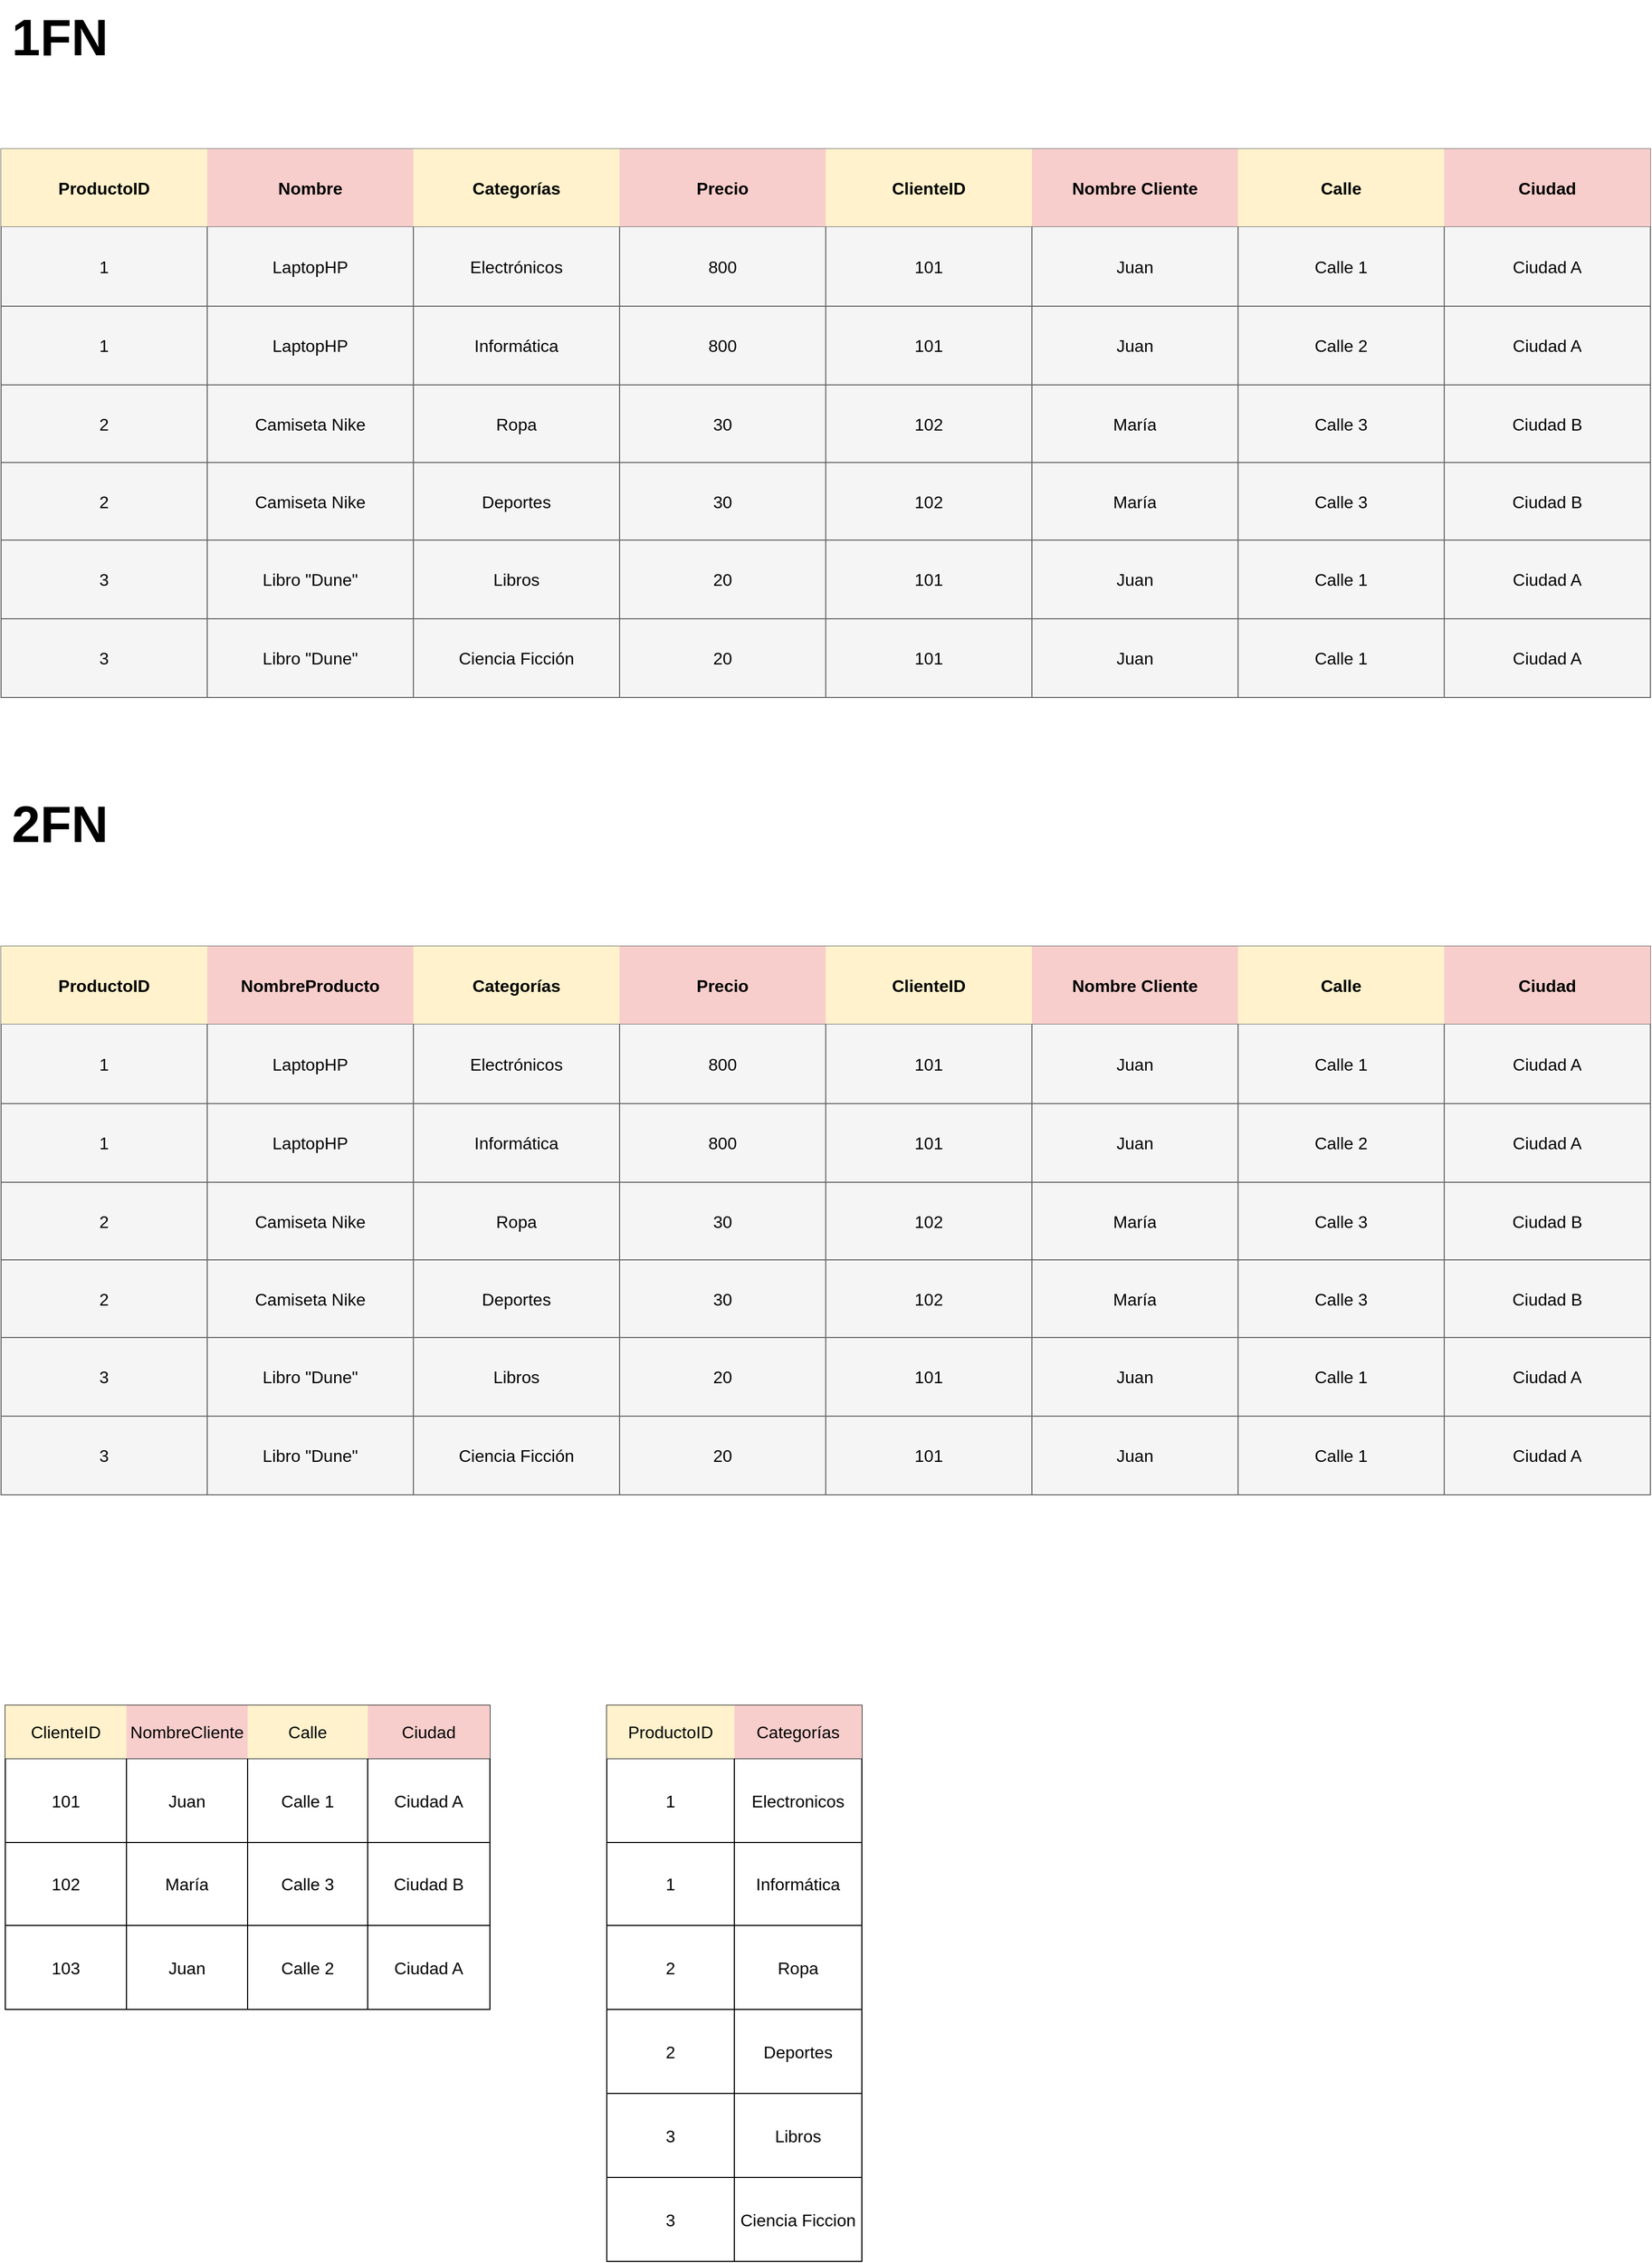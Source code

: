 <mxfile version="22.1.2" type="github">
  <diagram name="Página-1" id="EOyvnA3jSqvw11UCDNK6">
    <mxGraphModel dx="873" dy="1136" grid="1" gridSize="10" guides="1" tooltips="1" connect="1" arrows="1" fold="1" page="1" pageScale="1" pageWidth="827" pageHeight="1169" math="0" shadow="0">
      <root>
        <mxCell id="0" />
        <mxCell id="1" parent="0" />
        <mxCell id="brW22e2zRMBlJNcKh5fx-15" value="" style="shape=table;startSize=0;container=1;collapsible=0;childLayout=tableLayout;strokeColor=#666666;fontSize=16;fillColor=#f5f5f5;fontColor=#333333;" parent="1" vertex="1">
          <mxGeometry x="170" y="290" width="1552" height="516" as="geometry" />
        </mxCell>
        <mxCell id="brW22e2zRMBlJNcKh5fx-16" value="" style="shape=tableRow;horizontal=0;startSize=0;swimlaneHead=0;swimlaneBody=0;strokeColor=inherit;top=0;left=0;bottom=0;right=0;collapsible=0;dropTarget=0;fillColor=none;points=[[0,0.5],[1,0.5]];portConstraint=eastwest;fontSize=16;" parent="brW22e2zRMBlJNcKh5fx-15" vertex="1">
          <mxGeometry width="1552" height="73" as="geometry" />
        </mxCell>
        <mxCell id="brW22e2zRMBlJNcKh5fx-34" value="&lt;b&gt;ProductoID&lt;/b&gt;" style="shape=partialRectangle;html=1;whiteSpace=wrap;connectable=0;strokeColor=#d6b656;overflow=hidden;fillColor=#fff2cc;top=0;left=0;bottom=0;right=0;pointerEvents=1;fontSize=16;" parent="brW22e2zRMBlJNcKh5fx-16" vertex="1">
          <mxGeometry width="194" height="73" as="geometry">
            <mxRectangle width="194" height="73" as="alternateBounds" />
          </mxGeometry>
        </mxCell>
        <mxCell id="brW22e2zRMBlJNcKh5fx-178" value="&lt;b&gt;Nombre &lt;/b&gt;" style="shape=partialRectangle;html=1;whiteSpace=wrap;connectable=0;strokeColor=#b85450;overflow=hidden;fillColor=#f8cecc;top=0;left=0;bottom=0;right=0;pointerEvents=1;fontSize=16;" parent="brW22e2zRMBlJNcKh5fx-16" vertex="1">
          <mxGeometry x="194" width="194" height="73" as="geometry">
            <mxRectangle width="194" height="73" as="alternateBounds" />
          </mxGeometry>
        </mxCell>
        <mxCell id="brW22e2zRMBlJNcKh5fx-168" value="&lt;b&gt;Categorías&lt;/b&gt;" style="shape=partialRectangle;html=1;whiteSpace=wrap;connectable=0;strokeColor=#d6b656;overflow=hidden;fillColor=#fff2cc;top=0;left=0;bottom=0;right=0;pointerEvents=1;fontSize=16;" parent="brW22e2zRMBlJNcKh5fx-16" vertex="1">
          <mxGeometry x="388" width="194" height="73" as="geometry">
            <mxRectangle width="194" height="73" as="alternateBounds" />
          </mxGeometry>
        </mxCell>
        <mxCell id="brW22e2zRMBlJNcKh5fx-158" value="&lt;b&gt;Precio&lt;/b&gt;" style="shape=partialRectangle;html=1;whiteSpace=wrap;connectable=0;strokeColor=#b85450;overflow=hidden;fillColor=#f8cecc;top=0;left=0;bottom=0;right=0;pointerEvents=1;fontSize=16;" parent="brW22e2zRMBlJNcKh5fx-16" vertex="1">
          <mxGeometry x="582" width="194" height="73" as="geometry">
            <mxRectangle width="194" height="73" as="alternateBounds" />
          </mxGeometry>
        </mxCell>
        <mxCell id="brW22e2zRMBlJNcKh5fx-148" value="&lt;b&gt;ClienteID&lt;/b&gt;" style="shape=partialRectangle;html=1;whiteSpace=wrap;connectable=0;strokeColor=#d6b656;overflow=hidden;fillColor=#fff2cc;top=0;left=0;bottom=0;right=0;pointerEvents=1;fontSize=16;" parent="brW22e2zRMBlJNcKh5fx-16" vertex="1">
          <mxGeometry x="776" width="194" height="73" as="geometry">
            <mxRectangle width="194" height="73" as="alternateBounds" />
          </mxGeometry>
        </mxCell>
        <mxCell id="brW22e2zRMBlJNcKh5fx-138" value="&lt;b&gt;Nombre Cliente&lt;/b&gt;" style="shape=partialRectangle;html=1;whiteSpace=wrap;connectable=0;strokeColor=#b85450;overflow=hidden;fillColor=#f8cecc;top=0;left=0;bottom=0;right=0;pointerEvents=1;fontSize=16;" parent="brW22e2zRMBlJNcKh5fx-16" vertex="1">
          <mxGeometry x="970" width="194" height="73" as="geometry">
            <mxRectangle width="194" height="73" as="alternateBounds" />
          </mxGeometry>
        </mxCell>
        <mxCell id="brW22e2zRMBlJNcKh5fx-31" value="&lt;b&gt;Calle&lt;/b&gt;" style="shape=partialRectangle;html=1;whiteSpace=wrap;connectable=0;strokeColor=#d6b656;overflow=hidden;fillColor=#fff2cc;top=0;left=0;bottom=0;right=0;pointerEvents=1;fontSize=16;" parent="brW22e2zRMBlJNcKh5fx-16" vertex="1">
          <mxGeometry x="1164" width="194" height="73" as="geometry">
            <mxRectangle width="194" height="73" as="alternateBounds" />
          </mxGeometry>
        </mxCell>
        <mxCell id="brW22e2zRMBlJNcKh5fx-188" value="&lt;b&gt;Ciudad&lt;/b&gt;" style="shape=partialRectangle;html=1;whiteSpace=wrap;connectable=0;strokeColor=#b85450;overflow=hidden;fillColor=#f8cecc;top=0;left=0;bottom=0;right=0;pointerEvents=1;fontSize=16;" parent="brW22e2zRMBlJNcKh5fx-16" vertex="1">
          <mxGeometry x="1358" width="194" height="73" as="geometry">
            <mxRectangle width="194" height="73" as="alternateBounds" />
          </mxGeometry>
        </mxCell>
        <mxCell id="brW22e2zRMBlJNcKh5fx-20" value="" style="shape=tableRow;horizontal=0;startSize=0;swimlaneHead=0;swimlaneBody=0;strokeColor=inherit;top=0;left=0;bottom=0;right=0;collapsible=0;dropTarget=0;fillColor=none;points=[[0,0.5],[1,0.5]];portConstraint=eastwest;fontSize=16;" parent="brW22e2zRMBlJNcKh5fx-15" vertex="1">
          <mxGeometry y="73" width="1552" height="75" as="geometry" />
        </mxCell>
        <mxCell id="brW22e2zRMBlJNcKh5fx-35" value="1" style="shape=partialRectangle;html=1;whiteSpace=wrap;connectable=0;strokeColor=inherit;overflow=hidden;fillColor=none;top=0;left=0;bottom=0;right=0;pointerEvents=1;fontSize=16;" parent="brW22e2zRMBlJNcKh5fx-20" vertex="1">
          <mxGeometry width="194" height="75" as="geometry">
            <mxRectangle width="194" height="75" as="alternateBounds" />
          </mxGeometry>
        </mxCell>
        <mxCell id="brW22e2zRMBlJNcKh5fx-179" value="LaptopHP" style="shape=partialRectangle;html=1;whiteSpace=wrap;connectable=0;strokeColor=inherit;overflow=hidden;fillColor=none;top=0;left=0;bottom=0;right=0;pointerEvents=1;fontSize=16;" parent="brW22e2zRMBlJNcKh5fx-20" vertex="1">
          <mxGeometry x="194" width="194" height="75" as="geometry">
            <mxRectangle width="194" height="75" as="alternateBounds" />
          </mxGeometry>
        </mxCell>
        <mxCell id="brW22e2zRMBlJNcKh5fx-169" value="Electrónicos" style="shape=partialRectangle;html=1;whiteSpace=wrap;connectable=0;strokeColor=inherit;overflow=hidden;fillColor=none;top=0;left=0;bottom=0;right=0;pointerEvents=1;fontSize=16;" parent="brW22e2zRMBlJNcKh5fx-20" vertex="1">
          <mxGeometry x="388" width="194" height="75" as="geometry">
            <mxRectangle width="194" height="75" as="alternateBounds" />
          </mxGeometry>
        </mxCell>
        <mxCell id="brW22e2zRMBlJNcKh5fx-159" value="800" style="shape=partialRectangle;html=1;whiteSpace=wrap;connectable=0;strokeColor=inherit;overflow=hidden;fillColor=none;top=0;left=0;bottom=0;right=0;pointerEvents=1;fontSize=16;" parent="brW22e2zRMBlJNcKh5fx-20" vertex="1">
          <mxGeometry x="582" width="194" height="75" as="geometry">
            <mxRectangle width="194" height="75" as="alternateBounds" />
          </mxGeometry>
        </mxCell>
        <mxCell id="brW22e2zRMBlJNcKh5fx-149" value="101" style="shape=partialRectangle;html=1;whiteSpace=wrap;connectable=0;strokeColor=inherit;overflow=hidden;fillColor=none;top=0;left=0;bottom=0;right=0;pointerEvents=1;fontSize=16;" parent="brW22e2zRMBlJNcKh5fx-20" vertex="1">
          <mxGeometry x="776" width="194" height="75" as="geometry">
            <mxRectangle width="194" height="75" as="alternateBounds" />
          </mxGeometry>
        </mxCell>
        <mxCell id="brW22e2zRMBlJNcKh5fx-139" value="Juan" style="shape=partialRectangle;html=1;whiteSpace=wrap;connectable=0;strokeColor=inherit;overflow=hidden;fillColor=none;top=0;left=0;bottom=0;right=0;pointerEvents=1;fontSize=16;" parent="brW22e2zRMBlJNcKh5fx-20" vertex="1">
          <mxGeometry x="970" width="194" height="75" as="geometry">
            <mxRectangle width="194" height="75" as="alternateBounds" />
          </mxGeometry>
        </mxCell>
        <mxCell id="brW22e2zRMBlJNcKh5fx-32" value="Calle 1" style="shape=partialRectangle;html=1;whiteSpace=wrap;connectable=0;strokeColor=inherit;overflow=hidden;fillColor=none;top=0;left=0;bottom=0;right=0;pointerEvents=1;fontSize=16;" parent="brW22e2zRMBlJNcKh5fx-20" vertex="1">
          <mxGeometry x="1164" width="194" height="75" as="geometry">
            <mxRectangle width="194" height="75" as="alternateBounds" />
          </mxGeometry>
        </mxCell>
        <mxCell id="brW22e2zRMBlJNcKh5fx-189" value="Ciudad A" style="shape=partialRectangle;html=1;whiteSpace=wrap;connectable=0;strokeColor=inherit;overflow=hidden;fillColor=none;top=0;left=0;bottom=0;right=0;pointerEvents=1;fontSize=16;" parent="brW22e2zRMBlJNcKh5fx-20" vertex="1">
          <mxGeometry x="1358" width="194" height="75" as="geometry">
            <mxRectangle width="194" height="75" as="alternateBounds" />
          </mxGeometry>
        </mxCell>
        <mxCell id="brW22e2zRMBlJNcKh5fx-67" style="shape=tableRow;horizontal=0;startSize=0;swimlaneHead=0;swimlaneBody=0;strokeColor=inherit;top=0;left=0;bottom=0;right=0;collapsible=0;dropTarget=0;fillColor=none;points=[[0,0.5],[1,0.5]];portConstraint=eastwest;fontSize=16;" parent="brW22e2zRMBlJNcKh5fx-15" vertex="1">
          <mxGeometry y="148" width="1552" height="74" as="geometry" />
        </mxCell>
        <mxCell id="brW22e2zRMBlJNcKh5fx-68" value="1" style="shape=partialRectangle;html=1;whiteSpace=wrap;connectable=0;strokeColor=inherit;overflow=hidden;fillColor=none;top=0;left=0;bottom=0;right=0;pointerEvents=1;fontSize=16;" parent="brW22e2zRMBlJNcKh5fx-67" vertex="1">
          <mxGeometry width="194" height="74" as="geometry">
            <mxRectangle width="194" height="74" as="alternateBounds" />
          </mxGeometry>
        </mxCell>
        <mxCell id="brW22e2zRMBlJNcKh5fx-180" value="LaptopHP" style="shape=partialRectangle;html=1;whiteSpace=wrap;connectable=0;strokeColor=inherit;overflow=hidden;fillColor=none;top=0;left=0;bottom=0;right=0;pointerEvents=1;fontSize=16;" parent="brW22e2zRMBlJNcKh5fx-67" vertex="1">
          <mxGeometry x="194" width="194" height="74" as="geometry">
            <mxRectangle width="194" height="74" as="alternateBounds" />
          </mxGeometry>
        </mxCell>
        <mxCell id="brW22e2zRMBlJNcKh5fx-170" value="Informática" style="shape=partialRectangle;html=1;whiteSpace=wrap;connectable=0;strokeColor=inherit;overflow=hidden;fillColor=none;top=0;left=0;bottom=0;right=0;pointerEvents=1;fontSize=16;" parent="brW22e2zRMBlJNcKh5fx-67" vertex="1">
          <mxGeometry x="388" width="194" height="74" as="geometry">
            <mxRectangle width="194" height="74" as="alternateBounds" />
          </mxGeometry>
        </mxCell>
        <mxCell id="brW22e2zRMBlJNcKh5fx-160" value="800" style="shape=partialRectangle;html=1;whiteSpace=wrap;connectable=0;strokeColor=inherit;overflow=hidden;fillColor=none;top=0;left=0;bottom=0;right=0;pointerEvents=1;fontSize=16;" parent="brW22e2zRMBlJNcKh5fx-67" vertex="1">
          <mxGeometry x="582" width="194" height="74" as="geometry">
            <mxRectangle width="194" height="74" as="alternateBounds" />
          </mxGeometry>
        </mxCell>
        <mxCell id="brW22e2zRMBlJNcKh5fx-150" value="101" style="shape=partialRectangle;html=1;whiteSpace=wrap;connectable=0;strokeColor=inherit;overflow=hidden;fillColor=none;top=0;left=0;bottom=0;right=0;pointerEvents=1;fontSize=16;" parent="brW22e2zRMBlJNcKh5fx-67" vertex="1">
          <mxGeometry x="776" width="194" height="74" as="geometry">
            <mxRectangle width="194" height="74" as="alternateBounds" />
          </mxGeometry>
        </mxCell>
        <mxCell id="brW22e2zRMBlJNcKh5fx-140" value="Juan" style="shape=partialRectangle;html=1;whiteSpace=wrap;connectable=0;strokeColor=inherit;overflow=hidden;fillColor=none;top=0;left=0;bottom=0;right=0;pointerEvents=1;fontSize=16;" parent="brW22e2zRMBlJNcKh5fx-67" vertex="1">
          <mxGeometry x="970" width="194" height="74" as="geometry">
            <mxRectangle width="194" height="74" as="alternateBounds" />
          </mxGeometry>
        </mxCell>
        <mxCell id="brW22e2zRMBlJNcKh5fx-69" value="Calle 2" style="shape=partialRectangle;html=1;whiteSpace=wrap;connectable=0;strokeColor=inherit;overflow=hidden;fillColor=none;top=0;left=0;bottom=0;right=0;pointerEvents=1;fontSize=16;" parent="brW22e2zRMBlJNcKh5fx-67" vertex="1">
          <mxGeometry x="1164" width="194" height="74" as="geometry">
            <mxRectangle width="194" height="74" as="alternateBounds" />
          </mxGeometry>
        </mxCell>
        <mxCell id="brW22e2zRMBlJNcKh5fx-190" value="Ciudad A" style="shape=partialRectangle;html=1;whiteSpace=wrap;connectable=0;strokeColor=inherit;overflow=hidden;fillColor=none;top=0;left=0;bottom=0;right=0;pointerEvents=1;fontSize=16;" parent="brW22e2zRMBlJNcKh5fx-67" vertex="1">
          <mxGeometry x="1358" width="194" height="74" as="geometry">
            <mxRectangle width="194" height="74" as="alternateBounds" />
          </mxGeometry>
        </mxCell>
        <mxCell id="brW22e2zRMBlJNcKh5fx-75" style="shape=tableRow;horizontal=0;startSize=0;swimlaneHead=0;swimlaneBody=0;strokeColor=inherit;top=0;left=0;bottom=0;right=0;collapsible=0;dropTarget=0;fillColor=none;points=[[0,0.5],[1,0.5]];portConstraint=eastwest;fontSize=16;" parent="brW22e2zRMBlJNcKh5fx-15" vertex="1">
          <mxGeometry y="222" width="1552" height="73" as="geometry" />
        </mxCell>
        <mxCell id="brW22e2zRMBlJNcKh5fx-76" value="2" style="shape=partialRectangle;html=1;whiteSpace=wrap;connectable=0;strokeColor=inherit;overflow=hidden;fillColor=none;top=0;left=0;bottom=0;right=0;pointerEvents=1;fontSize=16;" parent="brW22e2zRMBlJNcKh5fx-75" vertex="1">
          <mxGeometry width="194" height="73" as="geometry">
            <mxRectangle width="194" height="73" as="alternateBounds" />
          </mxGeometry>
        </mxCell>
        <mxCell id="brW22e2zRMBlJNcKh5fx-181" value="Camiseta Nike" style="shape=partialRectangle;html=1;whiteSpace=wrap;connectable=0;strokeColor=inherit;overflow=hidden;fillColor=none;top=0;left=0;bottom=0;right=0;pointerEvents=1;fontSize=16;" parent="brW22e2zRMBlJNcKh5fx-75" vertex="1">
          <mxGeometry x="194" width="194" height="73" as="geometry">
            <mxRectangle width="194" height="73" as="alternateBounds" />
          </mxGeometry>
        </mxCell>
        <mxCell id="brW22e2zRMBlJNcKh5fx-171" value="Ropa" style="shape=partialRectangle;html=1;whiteSpace=wrap;connectable=0;strokeColor=inherit;overflow=hidden;fillColor=none;top=0;left=0;bottom=0;right=0;pointerEvents=1;fontSize=16;" parent="brW22e2zRMBlJNcKh5fx-75" vertex="1">
          <mxGeometry x="388" width="194" height="73" as="geometry">
            <mxRectangle width="194" height="73" as="alternateBounds" />
          </mxGeometry>
        </mxCell>
        <mxCell id="brW22e2zRMBlJNcKh5fx-161" value="30" style="shape=partialRectangle;html=1;whiteSpace=wrap;connectable=0;strokeColor=inherit;overflow=hidden;fillColor=none;top=0;left=0;bottom=0;right=0;pointerEvents=1;fontSize=16;" parent="brW22e2zRMBlJNcKh5fx-75" vertex="1">
          <mxGeometry x="582" width="194" height="73" as="geometry">
            <mxRectangle width="194" height="73" as="alternateBounds" />
          </mxGeometry>
        </mxCell>
        <mxCell id="brW22e2zRMBlJNcKh5fx-151" value="102" style="shape=partialRectangle;html=1;whiteSpace=wrap;connectable=0;strokeColor=inherit;overflow=hidden;fillColor=none;top=0;left=0;bottom=0;right=0;pointerEvents=1;fontSize=16;" parent="brW22e2zRMBlJNcKh5fx-75" vertex="1">
          <mxGeometry x="776" width="194" height="73" as="geometry">
            <mxRectangle width="194" height="73" as="alternateBounds" />
          </mxGeometry>
        </mxCell>
        <mxCell id="brW22e2zRMBlJNcKh5fx-141" value="María" style="shape=partialRectangle;html=1;whiteSpace=wrap;connectable=0;strokeColor=inherit;overflow=hidden;fillColor=none;top=0;left=0;bottom=0;right=0;pointerEvents=1;fontSize=16;" parent="brW22e2zRMBlJNcKh5fx-75" vertex="1">
          <mxGeometry x="970" width="194" height="73" as="geometry">
            <mxRectangle width="194" height="73" as="alternateBounds" />
          </mxGeometry>
        </mxCell>
        <mxCell id="brW22e2zRMBlJNcKh5fx-77" value="Calle 3" style="shape=partialRectangle;html=1;whiteSpace=wrap;connectable=0;strokeColor=inherit;overflow=hidden;fillColor=none;top=0;left=0;bottom=0;right=0;pointerEvents=1;fontSize=16;" parent="brW22e2zRMBlJNcKh5fx-75" vertex="1">
          <mxGeometry x="1164" width="194" height="73" as="geometry">
            <mxRectangle width="194" height="73" as="alternateBounds" />
          </mxGeometry>
        </mxCell>
        <mxCell id="brW22e2zRMBlJNcKh5fx-191" value="Ciudad B" style="shape=partialRectangle;html=1;whiteSpace=wrap;connectable=0;strokeColor=inherit;overflow=hidden;fillColor=none;top=0;left=0;bottom=0;right=0;pointerEvents=1;fontSize=16;" parent="brW22e2zRMBlJNcKh5fx-75" vertex="1">
          <mxGeometry x="1358" width="194" height="73" as="geometry">
            <mxRectangle width="194" height="73" as="alternateBounds" />
          </mxGeometry>
        </mxCell>
        <mxCell id="brW22e2zRMBlJNcKh5fx-83" style="shape=tableRow;horizontal=0;startSize=0;swimlaneHead=0;swimlaneBody=0;strokeColor=inherit;top=0;left=0;bottom=0;right=0;collapsible=0;dropTarget=0;fillColor=none;points=[[0,0.5],[1,0.5]];portConstraint=eastwest;fontSize=16;" parent="brW22e2zRMBlJNcKh5fx-15" vertex="1">
          <mxGeometry y="295" width="1552" height="73" as="geometry" />
        </mxCell>
        <mxCell id="brW22e2zRMBlJNcKh5fx-84" value="2" style="shape=partialRectangle;html=1;whiteSpace=wrap;connectable=0;strokeColor=inherit;overflow=hidden;fillColor=none;top=0;left=0;bottom=0;right=0;pointerEvents=1;fontSize=16;" parent="brW22e2zRMBlJNcKh5fx-83" vertex="1">
          <mxGeometry width="194" height="73" as="geometry">
            <mxRectangle width="194" height="73" as="alternateBounds" />
          </mxGeometry>
        </mxCell>
        <mxCell id="brW22e2zRMBlJNcKh5fx-182" value="Camiseta Nike" style="shape=partialRectangle;html=1;whiteSpace=wrap;connectable=0;strokeColor=inherit;overflow=hidden;fillColor=none;top=0;left=0;bottom=0;right=0;pointerEvents=1;fontSize=16;" parent="brW22e2zRMBlJNcKh5fx-83" vertex="1">
          <mxGeometry x="194" width="194" height="73" as="geometry">
            <mxRectangle width="194" height="73" as="alternateBounds" />
          </mxGeometry>
        </mxCell>
        <mxCell id="brW22e2zRMBlJNcKh5fx-172" value="Deportes" style="shape=partialRectangle;html=1;whiteSpace=wrap;connectable=0;strokeColor=inherit;overflow=hidden;fillColor=none;top=0;left=0;bottom=0;right=0;pointerEvents=1;fontSize=16;" parent="brW22e2zRMBlJNcKh5fx-83" vertex="1">
          <mxGeometry x="388" width="194" height="73" as="geometry">
            <mxRectangle width="194" height="73" as="alternateBounds" />
          </mxGeometry>
        </mxCell>
        <mxCell id="brW22e2zRMBlJNcKh5fx-162" value="30" style="shape=partialRectangle;html=1;whiteSpace=wrap;connectable=0;strokeColor=inherit;overflow=hidden;fillColor=none;top=0;left=0;bottom=0;right=0;pointerEvents=1;fontSize=16;" parent="brW22e2zRMBlJNcKh5fx-83" vertex="1">
          <mxGeometry x="582" width="194" height="73" as="geometry">
            <mxRectangle width="194" height="73" as="alternateBounds" />
          </mxGeometry>
        </mxCell>
        <mxCell id="brW22e2zRMBlJNcKh5fx-152" value="102" style="shape=partialRectangle;html=1;whiteSpace=wrap;connectable=0;strokeColor=inherit;overflow=hidden;fillColor=none;top=0;left=0;bottom=0;right=0;pointerEvents=1;fontSize=16;" parent="brW22e2zRMBlJNcKh5fx-83" vertex="1">
          <mxGeometry x="776" width="194" height="73" as="geometry">
            <mxRectangle width="194" height="73" as="alternateBounds" />
          </mxGeometry>
        </mxCell>
        <mxCell id="brW22e2zRMBlJNcKh5fx-142" value="María" style="shape=partialRectangle;html=1;whiteSpace=wrap;connectable=0;strokeColor=inherit;overflow=hidden;fillColor=none;top=0;left=0;bottom=0;right=0;pointerEvents=1;fontSize=16;" parent="brW22e2zRMBlJNcKh5fx-83" vertex="1">
          <mxGeometry x="970" width="194" height="73" as="geometry">
            <mxRectangle width="194" height="73" as="alternateBounds" />
          </mxGeometry>
        </mxCell>
        <mxCell id="brW22e2zRMBlJNcKh5fx-85" value="Calle 3" style="shape=partialRectangle;html=1;whiteSpace=wrap;connectable=0;strokeColor=inherit;overflow=hidden;fillColor=none;top=0;left=0;bottom=0;right=0;pointerEvents=1;fontSize=16;" parent="brW22e2zRMBlJNcKh5fx-83" vertex="1">
          <mxGeometry x="1164" width="194" height="73" as="geometry">
            <mxRectangle width="194" height="73" as="alternateBounds" />
          </mxGeometry>
        </mxCell>
        <mxCell id="brW22e2zRMBlJNcKh5fx-192" value="Ciudad B" style="shape=partialRectangle;html=1;whiteSpace=wrap;connectable=0;strokeColor=inherit;overflow=hidden;fillColor=none;top=0;left=0;bottom=0;right=0;pointerEvents=1;fontSize=16;" parent="brW22e2zRMBlJNcKh5fx-83" vertex="1">
          <mxGeometry x="1358" width="194" height="73" as="geometry">
            <mxRectangle width="194" height="73" as="alternateBounds" />
          </mxGeometry>
        </mxCell>
        <mxCell id="brW22e2zRMBlJNcKh5fx-91" style="shape=tableRow;horizontal=0;startSize=0;swimlaneHead=0;swimlaneBody=0;strokeColor=inherit;top=0;left=0;bottom=0;right=0;collapsible=0;dropTarget=0;fillColor=none;points=[[0,0.5],[1,0.5]];portConstraint=eastwest;fontSize=16;" parent="brW22e2zRMBlJNcKh5fx-15" vertex="1">
          <mxGeometry y="368" width="1552" height="74" as="geometry" />
        </mxCell>
        <mxCell id="brW22e2zRMBlJNcKh5fx-92" value="3" style="shape=partialRectangle;html=1;whiteSpace=wrap;connectable=0;strokeColor=inherit;overflow=hidden;fillColor=none;top=0;left=0;bottom=0;right=0;pointerEvents=1;fontSize=16;" parent="brW22e2zRMBlJNcKh5fx-91" vertex="1">
          <mxGeometry width="194" height="74" as="geometry">
            <mxRectangle width="194" height="74" as="alternateBounds" />
          </mxGeometry>
        </mxCell>
        <mxCell id="brW22e2zRMBlJNcKh5fx-183" value="Libro &quot;Dune&quot;" style="shape=partialRectangle;html=1;whiteSpace=wrap;connectable=0;strokeColor=inherit;overflow=hidden;fillColor=none;top=0;left=0;bottom=0;right=0;pointerEvents=1;fontSize=16;" parent="brW22e2zRMBlJNcKh5fx-91" vertex="1">
          <mxGeometry x="194" width="194" height="74" as="geometry">
            <mxRectangle width="194" height="74" as="alternateBounds" />
          </mxGeometry>
        </mxCell>
        <mxCell id="brW22e2zRMBlJNcKh5fx-173" value="Libros" style="shape=partialRectangle;html=1;whiteSpace=wrap;connectable=0;strokeColor=inherit;overflow=hidden;fillColor=none;top=0;left=0;bottom=0;right=0;pointerEvents=1;fontSize=16;" parent="brW22e2zRMBlJNcKh5fx-91" vertex="1">
          <mxGeometry x="388" width="194" height="74" as="geometry">
            <mxRectangle width="194" height="74" as="alternateBounds" />
          </mxGeometry>
        </mxCell>
        <mxCell id="brW22e2zRMBlJNcKh5fx-163" value="20" style="shape=partialRectangle;html=1;whiteSpace=wrap;connectable=0;strokeColor=inherit;overflow=hidden;fillColor=none;top=0;left=0;bottom=0;right=0;pointerEvents=1;fontSize=16;" parent="brW22e2zRMBlJNcKh5fx-91" vertex="1">
          <mxGeometry x="582" width="194" height="74" as="geometry">
            <mxRectangle width="194" height="74" as="alternateBounds" />
          </mxGeometry>
        </mxCell>
        <mxCell id="brW22e2zRMBlJNcKh5fx-153" value="101" style="shape=partialRectangle;html=1;whiteSpace=wrap;connectable=0;strokeColor=inherit;overflow=hidden;fillColor=none;top=0;left=0;bottom=0;right=0;pointerEvents=1;fontSize=16;" parent="brW22e2zRMBlJNcKh5fx-91" vertex="1">
          <mxGeometry x="776" width="194" height="74" as="geometry">
            <mxRectangle width="194" height="74" as="alternateBounds" />
          </mxGeometry>
        </mxCell>
        <mxCell id="brW22e2zRMBlJNcKh5fx-143" value="Juan" style="shape=partialRectangle;html=1;whiteSpace=wrap;connectable=0;strokeColor=inherit;overflow=hidden;fillColor=none;top=0;left=0;bottom=0;right=0;pointerEvents=1;fontSize=16;" parent="brW22e2zRMBlJNcKh5fx-91" vertex="1">
          <mxGeometry x="970" width="194" height="74" as="geometry">
            <mxRectangle width="194" height="74" as="alternateBounds" />
          </mxGeometry>
        </mxCell>
        <mxCell id="brW22e2zRMBlJNcKh5fx-93" value="Calle 1" style="shape=partialRectangle;html=1;whiteSpace=wrap;connectable=0;strokeColor=inherit;overflow=hidden;fillColor=none;top=0;left=0;bottom=0;right=0;pointerEvents=1;fontSize=16;" parent="brW22e2zRMBlJNcKh5fx-91" vertex="1">
          <mxGeometry x="1164" width="194" height="74" as="geometry">
            <mxRectangle width="194" height="74" as="alternateBounds" />
          </mxGeometry>
        </mxCell>
        <mxCell id="brW22e2zRMBlJNcKh5fx-193" value="Ciudad A" style="shape=partialRectangle;html=1;whiteSpace=wrap;connectable=0;strokeColor=inherit;overflow=hidden;fillColor=none;top=0;left=0;bottom=0;right=0;pointerEvents=1;fontSize=16;" parent="brW22e2zRMBlJNcKh5fx-91" vertex="1">
          <mxGeometry x="1358" width="194" height="74" as="geometry">
            <mxRectangle width="194" height="74" as="alternateBounds" />
          </mxGeometry>
        </mxCell>
        <mxCell id="brW22e2zRMBlJNcKh5fx-99" style="shape=tableRow;horizontal=0;startSize=0;swimlaneHead=0;swimlaneBody=0;strokeColor=inherit;top=0;left=0;bottom=0;right=0;collapsible=0;dropTarget=0;fillColor=none;points=[[0,0.5],[1,0.5]];portConstraint=eastwest;fontSize=16;" parent="brW22e2zRMBlJNcKh5fx-15" vertex="1">
          <mxGeometry y="442" width="1552" height="74" as="geometry" />
        </mxCell>
        <mxCell id="brW22e2zRMBlJNcKh5fx-100" value="3" style="shape=partialRectangle;html=1;whiteSpace=wrap;connectable=0;strokeColor=inherit;overflow=hidden;fillColor=none;top=0;left=0;bottom=0;right=0;pointerEvents=1;fontSize=16;" parent="brW22e2zRMBlJNcKh5fx-99" vertex="1">
          <mxGeometry width="194" height="74" as="geometry">
            <mxRectangle width="194" height="74" as="alternateBounds" />
          </mxGeometry>
        </mxCell>
        <mxCell id="brW22e2zRMBlJNcKh5fx-184" value="Libro &quot;Dune&quot;" style="shape=partialRectangle;html=1;whiteSpace=wrap;connectable=0;strokeColor=inherit;overflow=hidden;fillColor=none;top=0;left=0;bottom=0;right=0;pointerEvents=1;fontSize=16;" parent="brW22e2zRMBlJNcKh5fx-99" vertex="1">
          <mxGeometry x="194" width="194" height="74" as="geometry">
            <mxRectangle width="194" height="74" as="alternateBounds" />
          </mxGeometry>
        </mxCell>
        <mxCell id="brW22e2zRMBlJNcKh5fx-174" value="Ciencia Ficción" style="shape=partialRectangle;html=1;whiteSpace=wrap;connectable=0;strokeColor=inherit;overflow=hidden;fillColor=none;top=0;left=0;bottom=0;right=0;pointerEvents=1;fontSize=16;" parent="brW22e2zRMBlJNcKh5fx-99" vertex="1">
          <mxGeometry x="388" width="194" height="74" as="geometry">
            <mxRectangle width="194" height="74" as="alternateBounds" />
          </mxGeometry>
        </mxCell>
        <mxCell id="brW22e2zRMBlJNcKh5fx-164" value="20" style="shape=partialRectangle;html=1;whiteSpace=wrap;connectable=0;strokeColor=inherit;overflow=hidden;fillColor=none;top=0;left=0;bottom=0;right=0;pointerEvents=1;fontSize=16;" parent="brW22e2zRMBlJNcKh5fx-99" vertex="1">
          <mxGeometry x="582" width="194" height="74" as="geometry">
            <mxRectangle width="194" height="74" as="alternateBounds" />
          </mxGeometry>
        </mxCell>
        <mxCell id="brW22e2zRMBlJNcKh5fx-154" value="101" style="shape=partialRectangle;html=1;whiteSpace=wrap;connectable=0;strokeColor=inherit;overflow=hidden;fillColor=none;top=0;left=0;bottom=0;right=0;pointerEvents=1;fontSize=16;" parent="brW22e2zRMBlJNcKh5fx-99" vertex="1">
          <mxGeometry x="776" width="194" height="74" as="geometry">
            <mxRectangle width="194" height="74" as="alternateBounds" />
          </mxGeometry>
        </mxCell>
        <mxCell id="brW22e2zRMBlJNcKh5fx-144" value="Juan" style="shape=partialRectangle;html=1;whiteSpace=wrap;connectable=0;strokeColor=inherit;overflow=hidden;fillColor=none;top=0;left=0;bottom=0;right=0;pointerEvents=1;fontSize=16;" parent="brW22e2zRMBlJNcKh5fx-99" vertex="1">
          <mxGeometry x="970" width="194" height="74" as="geometry">
            <mxRectangle width="194" height="74" as="alternateBounds" />
          </mxGeometry>
        </mxCell>
        <mxCell id="brW22e2zRMBlJNcKh5fx-101" value="Calle 1" style="shape=partialRectangle;html=1;whiteSpace=wrap;connectable=0;strokeColor=inherit;overflow=hidden;fillColor=none;top=0;left=0;bottom=0;right=0;pointerEvents=1;fontSize=16;" parent="brW22e2zRMBlJNcKh5fx-99" vertex="1">
          <mxGeometry x="1164" width="194" height="74" as="geometry">
            <mxRectangle width="194" height="74" as="alternateBounds" />
          </mxGeometry>
        </mxCell>
        <mxCell id="brW22e2zRMBlJNcKh5fx-194" value="Ciudad A" style="shape=partialRectangle;html=1;whiteSpace=wrap;connectable=0;strokeColor=inherit;overflow=hidden;fillColor=none;top=0;left=0;bottom=0;right=0;pointerEvents=1;fontSize=16;" parent="brW22e2zRMBlJNcKh5fx-99" vertex="1">
          <mxGeometry x="1358" width="194" height="74" as="geometry">
            <mxRectangle width="194" height="74" as="alternateBounds" />
          </mxGeometry>
        </mxCell>
        <mxCell id="brW22e2zRMBlJNcKh5fx-198" value="&lt;b&gt;&lt;font style=&quot;font-size: 48px;&quot;&gt;1FN&lt;/font&gt;&lt;/b&gt;" style="text;html=1;align=center;verticalAlign=middle;resizable=0;points=[];autosize=1;strokeColor=none;fillColor=none;" parent="1" vertex="1">
          <mxGeometry x="170" y="150" width="110" height="70" as="geometry" />
        </mxCell>
        <mxCell id="s3DEbMEIwhYJtTjX-OK3-1" value="&lt;b&gt;&lt;font style=&quot;font-size: 48px;&quot;&gt;2FN&lt;/font&gt;&lt;/b&gt;" style="text;html=1;align=center;verticalAlign=middle;resizable=0;points=[];autosize=1;strokeColor=none;fillColor=none;" parent="1" vertex="1">
          <mxGeometry x="170" y="890" width="110" height="70" as="geometry" />
        </mxCell>
        <mxCell id="s3DEbMEIwhYJtTjX-OK3-2" value="" style="shape=table;startSize=0;container=1;collapsible=0;childLayout=tableLayout;strokeColor=#666666;fontSize=16;fillColor=#f5f5f5;fontColor=#333333;" parent="1" vertex="1">
          <mxGeometry x="170" y="1040" width="1552" height="516" as="geometry" />
        </mxCell>
        <mxCell id="s3DEbMEIwhYJtTjX-OK3-3" value="" style="shape=tableRow;horizontal=0;startSize=0;swimlaneHead=0;swimlaneBody=0;strokeColor=inherit;top=0;left=0;bottom=0;right=0;collapsible=0;dropTarget=0;fillColor=none;points=[[0,0.5],[1,0.5]];portConstraint=eastwest;fontSize=16;" parent="s3DEbMEIwhYJtTjX-OK3-2" vertex="1">
          <mxGeometry width="1552" height="73" as="geometry" />
        </mxCell>
        <mxCell id="s3DEbMEIwhYJtTjX-OK3-4" value="&lt;b&gt;ProductoID&lt;/b&gt;" style="shape=partialRectangle;html=1;whiteSpace=wrap;connectable=0;strokeColor=#d6b656;overflow=hidden;fillColor=#fff2cc;top=0;left=0;bottom=0;right=0;pointerEvents=1;fontSize=16;" parent="s3DEbMEIwhYJtTjX-OK3-3" vertex="1">
          <mxGeometry width="194" height="73" as="geometry">
            <mxRectangle width="194" height="73" as="alternateBounds" />
          </mxGeometry>
        </mxCell>
        <mxCell id="s3DEbMEIwhYJtTjX-OK3-5" value="&lt;b&gt;NombreProducto&lt;/b&gt;" style="shape=partialRectangle;html=1;whiteSpace=wrap;connectable=0;strokeColor=#b85450;overflow=hidden;fillColor=#f8cecc;top=0;left=0;bottom=0;right=0;pointerEvents=1;fontSize=16;" parent="s3DEbMEIwhYJtTjX-OK3-3" vertex="1">
          <mxGeometry x="194" width="194" height="73" as="geometry">
            <mxRectangle width="194" height="73" as="alternateBounds" />
          </mxGeometry>
        </mxCell>
        <mxCell id="s3DEbMEIwhYJtTjX-OK3-6" value="&lt;b&gt;Categorías&lt;/b&gt;" style="shape=partialRectangle;html=1;whiteSpace=wrap;connectable=0;strokeColor=#d6b656;overflow=hidden;fillColor=#fff2cc;top=0;left=0;bottom=0;right=0;pointerEvents=1;fontSize=16;" parent="s3DEbMEIwhYJtTjX-OK3-3" vertex="1">
          <mxGeometry x="388" width="194" height="73" as="geometry">
            <mxRectangle width="194" height="73" as="alternateBounds" />
          </mxGeometry>
        </mxCell>
        <mxCell id="s3DEbMEIwhYJtTjX-OK3-7" value="&lt;b&gt;Precio&lt;/b&gt;" style="shape=partialRectangle;html=1;whiteSpace=wrap;connectable=0;strokeColor=#b85450;overflow=hidden;fillColor=#f8cecc;top=0;left=0;bottom=0;right=0;pointerEvents=1;fontSize=16;" parent="s3DEbMEIwhYJtTjX-OK3-3" vertex="1">
          <mxGeometry x="582" width="194" height="73" as="geometry">
            <mxRectangle width="194" height="73" as="alternateBounds" />
          </mxGeometry>
        </mxCell>
        <mxCell id="s3DEbMEIwhYJtTjX-OK3-8" value="&lt;b&gt;ClienteID&lt;/b&gt;" style="shape=partialRectangle;html=1;whiteSpace=wrap;connectable=0;strokeColor=#d6b656;overflow=hidden;fillColor=#fff2cc;top=0;left=0;bottom=0;right=0;pointerEvents=1;fontSize=16;" parent="s3DEbMEIwhYJtTjX-OK3-3" vertex="1">
          <mxGeometry x="776" width="194" height="73" as="geometry">
            <mxRectangle width="194" height="73" as="alternateBounds" />
          </mxGeometry>
        </mxCell>
        <mxCell id="s3DEbMEIwhYJtTjX-OK3-9" value="&lt;b&gt;Nombre Cliente&lt;/b&gt;" style="shape=partialRectangle;html=1;whiteSpace=wrap;connectable=0;strokeColor=#b85450;overflow=hidden;fillColor=#f8cecc;top=0;left=0;bottom=0;right=0;pointerEvents=1;fontSize=16;" parent="s3DEbMEIwhYJtTjX-OK3-3" vertex="1">
          <mxGeometry x="970" width="194" height="73" as="geometry">
            <mxRectangle width="194" height="73" as="alternateBounds" />
          </mxGeometry>
        </mxCell>
        <mxCell id="s3DEbMEIwhYJtTjX-OK3-10" value="&lt;b&gt;Calle&lt;/b&gt;" style="shape=partialRectangle;html=1;whiteSpace=wrap;connectable=0;strokeColor=#d6b656;overflow=hidden;fillColor=#fff2cc;top=0;left=0;bottom=0;right=0;pointerEvents=1;fontSize=16;" parent="s3DEbMEIwhYJtTjX-OK3-3" vertex="1">
          <mxGeometry x="1164" width="194" height="73" as="geometry">
            <mxRectangle width="194" height="73" as="alternateBounds" />
          </mxGeometry>
        </mxCell>
        <mxCell id="s3DEbMEIwhYJtTjX-OK3-11" value="&lt;b&gt;Ciudad&lt;/b&gt;" style="shape=partialRectangle;html=1;whiteSpace=wrap;connectable=0;strokeColor=#b85450;overflow=hidden;fillColor=#f8cecc;top=0;left=0;bottom=0;right=0;pointerEvents=1;fontSize=16;" parent="s3DEbMEIwhYJtTjX-OK3-3" vertex="1">
          <mxGeometry x="1358" width="194" height="73" as="geometry">
            <mxRectangle width="194" height="73" as="alternateBounds" />
          </mxGeometry>
        </mxCell>
        <mxCell id="s3DEbMEIwhYJtTjX-OK3-12" value="" style="shape=tableRow;horizontal=0;startSize=0;swimlaneHead=0;swimlaneBody=0;strokeColor=inherit;top=0;left=0;bottom=0;right=0;collapsible=0;dropTarget=0;fillColor=none;points=[[0,0.5],[1,0.5]];portConstraint=eastwest;fontSize=16;" parent="s3DEbMEIwhYJtTjX-OK3-2" vertex="1">
          <mxGeometry y="73" width="1552" height="75" as="geometry" />
        </mxCell>
        <mxCell id="s3DEbMEIwhYJtTjX-OK3-13" value="1" style="shape=partialRectangle;html=1;whiteSpace=wrap;connectable=0;strokeColor=inherit;overflow=hidden;fillColor=none;top=0;left=0;bottom=0;right=0;pointerEvents=1;fontSize=16;" parent="s3DEbMEIwhYJtTjX-OK3-12" vertex="1">
          <mxGeometry width="194" height="75" as="geometry">
            <mxRectangle width="194" height="75" as="alternateBounds" />
          </mxGeometry>
        </mxCell>
        <mxCell id="s3DEbMEIwhYJtTjX-OK3-14" value="LaptopHP" style="shape=partialRectangle;html=1;whiteSpace=wrap;connectable=0;strokeColor=inherit;overflow=hidden;fillColor=none;top=0;left=0;bottom=0;right=0;pointerEvents=1;fontSize=16;" parent="s3DEbMEIwhYJtTjX-OK3-12" vertex="1">
          <mxGeometry x="194" width="194" height="75" as="geometry">
            <mxRectangle width="194" height="75" as="alternateBounds" />
          </mxGeometry>
        </mxCell>
        <mxCell id="s3DEbMEIwhYJtTjX-OK3-15" value="Electrónicos" style="shape=partialRectangle;html=1;whiteSpace=wrap;connectable=0;strokeColor=inherit;overflow=hidden;fillColor=none;top=0;left=0;bottom=0;right=0;pointerEvents=1;fontSize=16;" parent="s3DEbMEIwhYJtTjX-OK3-12" vertex="1">
          <mxGeometry x="388" width="194" height="75" as="geometry">
            <mxRectangle width="194" height="75" as="alternateBounds" />
          </mxGeometry>
        </mxCell>
        <mxCell id="s3DEbMEIwhYJtTjX-OK3-16" value="800" style="shape=partialRectangle;html=1;whiteSpace=wrap;connectable=0;strokeColor=inherit;overflow=hidden;fillColor=none;top=0;left=0;bottom=0;right=0;pointerEvents=1;fontSize=16;" parent="s3DEbMEIwhYJtTjX-OK3-12" vertex="1">
          <mxGeometry x="582" width="194" height="75" as="geometry">
            <mxRectangle width="194" height="75" as="alternateBounds" />
          </mxGeometry>
        </mxCell>
        <mxCell id="s3DEbMEIwhYJtTjX-OK3-17" value="101" style="shape=partialRectangle;html=1;whiteSpace=wrap;connectable=0;strokeColor=inherit;overflow=hidden;fillColor=none;top=0;left=0;bottom=0;right=0;pointerEvents=1;fontSize=16;" parent="s3DEbMEIwhYJtTjX-OK3-12" vertex="1">
          <mxGeometry x="776" width="194" height="75" as="geometry">
            <mxRectangle width="194" height="75" as="alternateBounds" />
          </mxGeometry>
        </mxCell>
        <mxCell id="s3DEbMEIwhYJtTjX-OK3-18" value="Juan" style="shape=partialRectangle;html=1;whiteSpace=wrap;connectable=0;strokeColor=inherit;overflow=hidden;fillColor=none;top=0;left=0;bottom=0;right=0;pointerEvents=1;fontSize=16;" parent="s3DEbMEIwhYJtTjX-OK3-12" vertex="1">
          <mxGeometry x="970" width="194" height="75" as="geometry">
            <mxRectangle width="194" height="75" as="alternateBounds" />
          </mxGeometry>
        </mxCell>
        <mxCell id="s3DEbMEIwhYJtTjX-OK3-19" value="Calle 1" style="shape=partialRectangle;html=1;whiteSpace=wrap;connectable=0;strokeColor=inherit;overflow=hidden;fillColor=none;top=0;left=0;bottom=0;right=0;pointerEvents=1;fontSize=16;" parent="s3DEbMEIwhYJtTjX-OK3-12" vertex="1">
          <mxGeometry x="1164" width="194" height="75" as="geometry">
            <mxRectangle width="194" height="75" as="alternateBounds" />
          </mxGeometry>
        </mxCell>
        <mxCell id="s3DEbMEIwhYJtTjX-OK3-20" value="Ciudad A" style="shape=partialRectangle;html=1;whiteSpace=wrap;connectable=0;strokeColor=inherit;overflow=hidden;fillColor=none;top=0;left=0;bottom=0;right=0;pointerEvents=1;fontSize=16;" parent="s3DEbMEIwhYJtTjX-OK3-12" vertex="1">
          <mxGeometry x="1358" width="194" height="75" as="geometry">
            <mxRectangle width="194" height="75" as="alternateBounds" />
          </mxGeometry>
        </mxCell>
        <mxCell id="s3DEbMEIwhYJtTjX-OK3-21" style="shape=tableRow;horizontal=0;startSize=0;swimlaneHead=0;swimlaneBody=0;strokeColor=inherit;top=0;left=0;bottom=0;right=0;collapsible=0;dropTarget=0;fillColor=none;points=[[0,0.5],[1,0.5]];portConstraint=eastwest;fontSize=16;" parent="s3DEbMEIwhYJtTjX-OK3-2" vertex="1">
          <mxGeometry y="148" width="1552" height="74" as="geometry" />
        </mxCell>
        <mxCell id="s3DEbMEIwhYJtTjX-OK3-22" value="1" style="shape=partialRectangle;html=1;whiteSpace=wrap;connectable=0;strokeColor=inherit;overflow=hidden;fillColor=none;top=0;left=0;bottom=0;right=0;pointerEvents=1;fontSize=16;" parent="s3DEbMEIwhYJtTjX-OK3-21" vertex="1">
          <mxGeometry width="194" height="74" as="geometry">
            <mxRectangle width="194" height="74" as="alternateBounds" />
          </mxGeometry>
        </mxCell>
        <mxCell id="s3DEbMEIwhYJtTjX-OK3-23" value="LaptopHP" style="shape=partialRectangle;html=1;whiteSpace=wrap;connectable=0;strokeColor=inherit;overflow=hidden;fillColor=none;top=0;left=0;bottom=0;right=0;pointerEvents=1;fontSize=16;" parent="s3DEbMEIwhYJtTjX-OK3-21" vertex="1">
          <mxGeometry x="194" width="194" height="74" as="geometry">
            <mxRectangle width="194" height="74" as="alternateBounds" />
          </mxGeometry>
        </mxCell>
        <mxCell id="s3DEbMEIwhYJtTjX-OK3-24" value="Informática" style="shape=partialRectangle;html=1;whiteSpace=wrap;connectable=0;strokeColor=inherit;overflow=hidden;fillColor=none;top=0;left=0;bottom=0;right=0;pointerEvents=1;fontSize=16;" parent="s3DEbMEIwhYJtTjX-OK3-21" vertex="1">
          <mxGeometry x="388" width="194" height="74" as="geometry">
            <mxRectangle width="194" height="74" as="alternateBounds" />
          </mxGeometry>
        </mxCell>
        <mxCell id="s3DEbMEIwhYJtTjX-OK3-25" value="800" style="shape=partialRectangle;html=1;whiteSpace=wrap;connectable=0;strokeColor=inherit;overflow=hidden;fillColor=none;top=0;left=0;bottom=0;right=0;pointerEvents=1;fontSize=16;" parent="s3DEbMEIwhYJtTjX-OK3-21" vertex="1">
          <mxGeometry x="582" width="194" height="74" as="geometry">
            <mxRectangle width="194" height="74" as="alternateBounds" />
          </mxGeometry>
        </mxCell>
        <mxCell id="s3DEbMEIwhYJtTjX-OK3-26" value="101" style="shape=partialRectangle;html=1;whiteSpace=wrap;connectable=0;strokeColor=inherit;overflow=hidden;fillColor=none;top=0;left=0;bottom=0;right=0;pointerEvents=1;fontSize=16;" parent="s3DEbMEIwhYJtTjX-OK3-21" vertex="1">
          <mxGeometry x="776" width="194" height="74" as="geometry">
            <mxRectangle width="194" height="74" as="alternateBounds" />
          </mxGeometry>
        </mxCell>
        <mxCell id="s3DEbMEIwhYJtTjX-OK3-27" value="Juan" style="shape=partialRectangle;html=1;whiteSpace=wrap;connectable=0;strokeColor=inherit;overflow=hidden;fillColor=none;top=0;left=0;bottom=0;right=0;pointerEvents=1;fontSize=16;" parent="s3DEbMEIwhYJtTjX-OK3-21" vertex="1">
          <mxGeometry x="970" width="194" height="74" as="geometry">
            <mxRectangle width="194" height="74" as="alternateBounds" />
          </mxGeometry>
        </mxCell>
        <mxCell id="s3DEbMEIwhYJtTjX-OK3-28" value="Calle 2" style="shape=partialRectangle;html=1;whiteSpace=wrap;connectable=0;strokeColor=inherit;overflow=hidden;fillColor=none;top=0;left=0;bottom=0;right=0;pointerEvents=1;fontSize=16;" parent="s3DEbMEIwhYJtTjX-OK3-21" vertex="1">
          <mxGeometry x="1164" width="194" height="74" as="geometry">
            <mxRectangle width="194" height="74" as="alternateBounds" />
          </mxGeometry>
        </mxCell>
        <mxCell id="s3DEbMEIwhYJtTjX-OK3-29" value="Ciudad A" style="shape=partialRectangle;html=1;whiteSpace=wrap;connectable=0;strokeColor=inherit;overflow=hidden;fillColor=none;top=0;left=0;bottom=0;right=0;pointerEvents=1;fontSize=16;" parent="s3DEbMEIwhYJtTjX-OK3-21" vertex="1">
          <mxGeometry x="1358" width="194" height="74" as="geometry">
            <mxRectangle width="194" height="74" as="alternateBounds" />
          </mxGeometry>
        </mxCell>
        <mxCell id="s3DEbMEIwhYJtTjX-OK3-30" style="shape=tableRow;horizontal=0;startSize=0;swimlaneHead=0;swimlaneBody=0;strokeColor=inherit;top=0;left=0;bottom=0;right=0;collapsible=0;dropTarget=0;fillColor=none;points=[[0,0.5],[1,0.5]];portConstraint=eastwest;fontSize=16;" parent="s3DEbMEIwhYJtTjX-OK3-2" vertex="1">
          <mxGeometry y="222" width="1552" height="73" as="geometry" />
        </mxCell>
        <mxCell id="s3DEbMEIwhYJtTjX-OK3-31" value="2" style="shape=partialRectangle;html=1;whiteSpace=wrap;connectable=0;strokeColor=inherit;overflow=hidden;fillColor=none;top=0;left=0;bottom=0;right=0;pointerEvents=1;fontSize=16;" parent="s3DEbMEIwhYJtTjX-OK3-30" vertex="1">
          <mxGeometry width="194" height="73" as="geometry">
            <mxRectangle width="194" height="73" as="alternateBounds" />
          </mxGeometry>
        </mxCell>
        <mxCell id="s3DEbMEIwhYJtTjX-OK3-32" value="Camiseta Nike" style="shape=partialRectangle;html=1;whiteSpace=wrap;connectable=0;strokeColor=inherit;overflow=hidden;fillColor=none;top=0;left=0;bottom=0;right=0;pointerEvents=1;fontSize=16;" parent="s3DEbMEIwhYJtTjX-OK3-30" vertex="1">
          <mxGeometry x="194" width="194" height="73" as="geometry">
            <mxRectangle width="194" height="73" as="alternateBounds" />
          </mxGeometry>
        </mxCell>
        <mxCell id="s3DEbMEIwhYJtTjX-OK3-33" value="Ropa" style="shape=partialRectangle;html=1;whiteSpace=wrap;connectable=0;strokeColor=inherit;overflow=hidden;fillColor=none;top=0;left=0;bottom=0;right=0;pointerEvents=1;fontSize=16;" parent="s3DEbMEIwhYJtTjX-OK3-30" vertex="1">
          <mxGeometry x="388" width="194" height="73" as="geometry">
            <mxRectangle width="194" height="73" as="alternateBounds" />
          </mxGeometry>
        </mxCell>
        <mxCell id="s3DEbMEIwhYJtTjX-OK3-34" value="30" style="shape=partialRectangle;html=1;whiteSpace=wrap;connectable=0;strokeColor=inherit;overflow=hidden;fillColor=none;top=0;left=0;bottom=0;right=0;pointerEvents=1;fontSize=16;" parent="s3DEbMEIwhYJtTjX-OK3-30" vertex="1">
          <mxGeometry x="582" width="194" height="73" as="geometry">
            <mxRectangle width="194" height="73" as="alternateBounds" />
          </mxGeometry>
        </mxCell>
        <mxCell id="s3DEbMEIwhYJtTjX-OK3-35" value="102" style="shape=partialRectangle;html=1;whiteSpace=wrap;connectable=0;strokeColor=inherit;overflow=hidden;fillColor=none;top=0;left=0;bottom=0;right=0;pointerEvents=1;fontSize=16;" parent="s3DEbMEIwhYJtTjX-OK3-30" vertex="1">
          <mxGeometry x="776" width="194" height="73" as="geometry">
            <mxRectangle width="194" height="73" as="alternateBounds" />
          </mxGeometry>
        </mxCell>
        <mxCell id="s3DEbMEIwhYJtTjX-OK3-36" value="María" style="shape=partialRectangle;html=1;whiteSpace=wrap;connectable=0;strokeColor=inherit;overflow=hidden;fillColor=none;top=0;left=0;bottom=0;right=0;pointerEvents=1;fontSize=16;" parent="s3DEbMEIwhYJtTjX-OK3-30" vertex="1">
          <mxGeometry x="970" width="194" height="73" as="geometry">
            <mxRectangle width="194" height="73" as="alternateBounds" />
          </mxGeometry>
        </mxCell>
        <mxCell id="s3DEbMEIwhYJtTjX-OK3-37" value="Calle 3" style="shape=partialRectangle;html=1;whiteSpace=wrap;connectable=0;strokeColor=inherit;overflow=hidden;fillColor=none;top=0;left=0;bottom=0;right=0;pointerEvents=1;fontSize=16;" parent="s3DEbMEIwhYJtTjX-OK3-30" vertex="1">
          <mxGeometry x="1164" width="194" height="73" as="geometry">
            <mxRectangle width="194" height="73" as="alternateBounds" />
          </mxGeometry>
        </mxCell>
        <mxCell id="s3DEbMEIwhYJtTjX-OK3-38" value="Ciudad B" style="shape=partialRectangle;html=1;whiteSpace=wrap;connectable=0;strokeColor=inherit;overflow=hidden;fillColor=none;top=0;left=0;bottom=0;right=0;pointerEvents=1;fontSize=16;" parent="s3DEbMEIwhYJtTjX-OK3-30" vertex="1">
          <mxGeometry x="1358" width="194" height="73" as="geometry">
            <mxRectangle width="194" height="73" as="alternateBounds" />
          </mxGeometry>
        </mxCell>
        <mxCell id="s3DEbMEIwhYJtTjX-OK3-39" style="shape=tableRow;horizontal=0;startSize=0;swimlaneHead=0;swimlaneBody=0;strokeColor=inherit;top=0;left=0;bottom=0;right=0;collapsible=0;dropTarget=0;fillColor=none;points=[[0,0.5],[1,0.5]];portConstraint=eastwest;fontSize=16;" parent="s3DEbMEIwhYJtTjX-OK3-2" vertex="1">
          <mxGeometry y="295" width="1552" height="73" as="geometry" />
        </mxCell>
        <mxCell id="s3DEbMEIwhYJtTjX-OK3-40" value="2" style="shape=partialRectangle;html=1;whiteSpace=wrap;connectable=0;strokeColor=inherit;overflow=hidden;fillColor=none;top=0;left=0;bottom=0;right=0;pointerEvents=1;fontSize=16;" parent="s3DEbMEIwhYJtTjX-OK3-39" vertex="1">
          <mxGeometry width="194" height="73" as="geometry">
            <mxRectangle width="194" height="73" as="alternateBounds" />
          </mxGeometry>
        </mxCell>
        <mxCell id="s3DEbMEIwhYJtTjX-OK3-41" value="Camiseta Nike" style="shape=partialRectangle;html=1;whiteSpace=wrap;connectable=0;strokeColor=inherit;overflow=hidden;fillColor=none;top=0;left=0;bottom=0;right=0;pointerEvents=1;fontSize=16;" parent="s3DEbMEIwhYJtTjX-OK3-39" vertex="1">
          <mxGeometry x="194" width="194" height="73" as="geometry">
            <mxRectangle width="194" height="73" as="alternateBounds" />
          </mxGeometry>
        </mxCell>
        <mxCell id="s3DEbMEIwhYJtTjX-OK3-42" value="Deportes" style="shape=partialRectangle;html=1;whiteSpace=wrap;connectable=0;strokeColor=inherit;overflow=hidden;fillColor=none;top=0;left=0;bottom=0;right=0;pointerEvents=1;fontSize=16;" parent="s3DEbMEIwhYJtTjX-OK3-39" vertex="1">
          <mxGeometry x="388" width="194" height="73" as="geometry">
            <mxRectangle width="194" height="73" as="alternateBounds" />
          </mxGeometry>
        </mxCell>
        <mxCell id="s3DEbMEIwhYJtTjX-OK3-43" value="30" style="shape=partialRectangle;html=1;whiteSpace=wrap;connectable=0;strokeColor=inherit;overflow=hidden;fillColor=none;top=0;left=0;bottom=0;right=0;pointerEvents=1;fontSize=16;" parent="s3DEbMEIwhYJtTjX-OK3-39" vertex="1">
          <mxGeometry x="582" width="194" height="73" as="geometry">
            <mxRectangle width="194" height="73" as="alternateBounds" />
          </mxGeometry>
        </mxCell>
        <mxCell id="s3DEbMEIwhYJtTjX-OK3-44" value="102" style="shape=partialRectangle;html=1;whiteSpace=wrap;connectable=0;strokeColor=inherit;overflow=hidden;fillColor=none;top=0;left=0;bottom=0;right=0;pointerEvents=1;fontSize=16;" parent="s3DEbMEIwhYJtTjX-OK3-39" vertex="1">
          <mxGeometry x="776" width="194" height="73" as="geometry">
            <mxRectangle width="194" height="73" as="alternateBounds" />
          </mxGeometry>
        </mxCell>
        <mxCell id="s3DEbMEIwhYJtTjX-OK3-45" value="María" style="shape=partialRectangle;html=1;whiteSpace=wrap;connectable=0;strokeColor=inherit;overflow=hidden;fillColor=none;top=0;left=0;bottom=0;right=0;pointerEvents=1;fontSize=16;" parent="s3DEbMEIwhYJtTjX-OK3-39" vertex="1">
          <mxGeometry x="970" width="194" height="73" as="geometry">
            <mxRectangle width="194" height="73" as="alternateBounds" />
          </mxGeometry>
        </mxCell>
        <mxCell id="s3DEbMEIwhYJtTjX-OK3-46" value="Calle 3" style="shape=partialRectangle;html=1;whiteSpace=wrap;connectable=0;strokeColor=inherit;overflow=hidden;fillColor=none;top=0;left=0;bottom=0;right=0;pointerEvents=1;fontSize=16;" parent="s3DEbMEIwhYJtTjX-OK3-39" vertex="1">
          <mxGeometry x="1164" width="194" height="73" as="geometry">
            <mxRectangle width="194" height="73" as="alternateBounds" />
          </mxGeometry>
        </mxCell>
        <mxCell id="s3DEbMEIwhYJtTjX-OK3-47" value="Ciudad B" style="shape=partialRectangle;html=1;whiteSpace=wrap;connectable=0;strokeColor=inherit;overflow=hidden;fillColor=none;top=0;left=0;bottom=0;right=0;pointerEvents=1;fontSize=16;" parent="s3DEbMEIwhYJtTjX-OK3-39" vertex="1">
          <mxGeometry x="1358" width="194" height="73" as="geometry">
            <mxRectangle width="194" height="73" as="alternateBounds" />
          </mxGeometry>
        </mxCell>
        <mxCell id="s3DEbMEIwhYJtTjX-OK3-48" style="shape=tableRow;horizontal=0;startSize=0;swimlaneHead=0;swimlaneBody=0;strokeColor=inherit;top=0;left=0;bottom=0;right=0;collapsible=0;dropTarget=0;fillColor=none;points=[[0,0.5],[1,0.5]];portConstraint=eastwest;fontSize=16;" parent="s3DEbMEIwhYJtTjX-OK3-2" vertex="1">
          <mxGeometry y="368" width="1552" height="74" as="geometry" />
        </mxCell>
        <mxCell id="s3DEbMEIwhYJtTjX-OK3-49" value="3" style="shape=partialRectangle;html=1;whiteSpace=wrap;connectable=0;strokeColor=inherit;overflow=hidden;fillColor=none;top=0;left=0;bottom=0;right=0;pointerEvents=1;fontSize=16;" parent="s3DEbMEIwhYJtTjX-OK3-48" vertex="1">
          <mxGeometry width="194" height="74" as="geometry">
            <mxRectangle width="194" height="74" as="alternateBounds" />
          </mxGeometry>
        </mxCell>
        <mxCell id="s3DEbMEIwhYJtTjX-OK3-50" value="Libro &quot;Dune&quot;" style="shape=partialRectangle;html=1;whiteSpace=wrap;connectable=0;strokeColor=inherit;overflow=hidden;fillColor=none;top=0;left=0;bottom=0;right=0;pointerEvents=1;fontSize=16;" parent="s3DEbMEIwhYJtTjX-OK3-48" vertex="1">
          <mxGeometry x="194" width="194" height="74" as="geometry">
            <mxRectangle width="194" height="74" as="alternateBounds" />
          </mxGeometry>
        </mxCell>
        <mxCell id="s3DEbMEIwhYJtTjX-OK3-51" value="Libros" style="shape=partialRectangle;html=1;whiteSpace=wrap;connectable=0;strokeColor=inherit;overflow=hidden;fillColor=none;top=0;left=0;bottom=0;right=0;pointerEvents=1;fontSize=16;" parent="s3DEbMEIwhYJtTjX-OK3-48" vertex="1">
          <mxGeometry x="388" width="194" height="74" as="geometry">
            <mxRectangle width="194" height="74" as="alternateBounds" />
          </mxGeometry>
        </mxCell>
        <mxCell id="s3DEbMEIwhYJtTjX-OK3-52" value="20" style="shape=partialRectangle;html=1;whiteSpace=wrap;connectable=0;strokeColor=inherit;overflow=hidden;fillColor=none;top=0;left=0;bottom=0;right=0;pointerEvents=1;fontSize=16;" parent="s3DEbMEIwhYJtTjX-OK3-48" vertex="1">
          <mxGeometry x="582" width="194" height="74" as="geometry">
            <mxRectangle width="194" height="74" as="alternateBounds" />
          </mxGeometry>
        </mxCell>
        <mxCell id="s3DEbMEIwhYJtTjX-OK3-53" value="101" style="shape=partialRectangle;html=1;whiteSpace=wrap;connectable=0;strokeColor=inherit;overflow=hidden;fillColor=none;top=0;left=0;bottom=0;right=0;pointerEvents=1;fontSize=16;" parent="s3DEbMEIwhYJtTjX-OK3-48" vertex="1">
          <mxGeometry x="776" width="194" height="74" as="geometry">
            <mxRectangle width="194" height="74" as="alternateBounds" />
          </mxGeometry>
        </mxCell>
        <mxCell id="s3DEbMEIwhYJtTjX-OK3-54" value="Juan" style="shape=partialRectangle;html=1;whiteSpace=wrap;connectable=0;strokeColor=inherit;overflow=hidden;fillColor=none;top=0;left=0;bottom=0;right=0;pointerEvents=1;fontSize=16;" parent="s3DEbMEIwhYJtTjX-OK3-48" vertex="1">
          <mxGeometry x="970" width="194" height="74" as="geometry">
            <mxRectangle width="194" height="74" as="alternateBounds" />
          </mxGeometry>
        </mxCell>
        <mxCell id="s3DEbMEIwhYJtTjX-OK3-55" value="Calle 1" style="shape=partialRectangle;html=1;whiteSpace=wrap;connectable=0;strokeColor=inherit;overflow=hidden;fillColor=none;top=0;left=0;bottom=0;right=0;pointerEvents=1;fontSize=16;" parent="s3DEbMEIwhYJtTjX-OK3-48" vertex="1">
          <mxGeometry x="1164" width="194" height="74" as="geometry">
            <mxRectangle width="194" height="74" as="alternateBounds" />
          </mxGeometry>
        </mxCell>
        <mxCell id="s3DEbMEIwhYJtTjX-OK3-56" value="Ciudad A" style="shape=partialRectangle;html=1;whiteSpace=wrap;connectable=0;strokeColor=inherit;overflow=hidden;fillColor=none;top=0;left=0;bottom=0;right=0;pointerEvents=1;fontSize=16;" parent="s3DEbMEIwhYJtTjX-OK3-48" vertex="1">
          <mxGeometry x="1358" width="194" height="74" as="geometry">
            <mxRectangle width="194" height="74" as="alternateBounds" />
          </mxGeometry>
        </mxCell>
        <mxCell id="s3DEbMEIwhYJtTjX-OK3-57" style="shape=tableRow;horizontal=0;startSize=0;swimlaneHead=0;swimlaneBody=0;strokeColor=inherit;top=0;left=0;bottom=0;right=0;collapsible=0;dropTarget=0;fillColor=none;points=[[0,0.5],[1,0.5]];portConstraint=eastwest;fontSize=16;" parent="s3DEbMEIwhYJtTjX-OK3-2" vertex="1">
          <mxGeometry y="442" width="1552" height="74" as="geometry" />
        </mxCell>
        <mxCell id="s3DEbMEIwhYJtTjX-OK3-58" value="3" style="shape=partialRectangle;html=1;whiteSpace=wrap;connectable=0;strokeColor=inherit;overflow=hidden;fillColor=none;top=0;left=0;bottom=0;right=0;pointerEvents=1;fontSize=16;" parent="s3DEbMEIwhYJtTjX-OK3-57" vertex="1">
          <mxGeometry width="194" height="74" as="geometry">
            <mxRectangle width="194" height="74" as="alternateBounds" />
          </mxGeometry>
        </mxCell>
        <mxCell id="s3DEbMEIwhYJtTjX-OK3-59" value="Libro &quot;Dune&quot;" style="shape=partialRectangle;html=1;whiteSpace=wrap;connectable=0;strokeColor=inherit;overflow=hidden;fillColor=none;top=0;left=0;bottom=0;right=0;pointerEvents=1;fontSize=16;" parent="s3DEbMEIwhYJtTjX-OK3-57" vertex="1">
          <mxGeometry x="194" width="194" height="74" as="geometry">
            <mxRectangle width="194" height="74" as="alternateBounds" />
          </mxGeometry>
        </mxCell>
        <mxCell id="s3DEbMEIwhYJtTjX-OK3-60" value="Ciencia Ficción" style="shape=partialRectangle;html=1;whiteSpace=wrap;connectable=0;strokeColor=inherit;overflow=hidden;fillColor=none;top=0;left=0;bottom=0;right=0;pointerEvents=1;fontSize=16;" parent="s3DEbMEIwhYJtTjX-OK3-57" vertex="1">
          <mxGeometry x="388" width="194" height="74" as="geometry">
            <mxRectangle width="194" height="74" as="alternateBounds" />
          </mxGeometry>
        </mxCell>
        <mxCell id="s3DEbMEIwhYJtTjX-OK3-61" value="20" style="shape=partialRectangle;html=1;whiteSpace=wrap;connectable=0;strokeColor=inherit;overflow=hidden;fillColor=none;top=0;left=0;bottom=0;right=0;pointerEvents=1;fontSize=16;" parent="s3DEbMEIwhYJtTjX-OK3-57" vertex="1">
          <mxGeometry x="582" width="194" height="74" as="geometry">
            <mxRectangle width="194" height="74" as="alternateBounds" />
          </mxGeometry>
        </mxCell>
        <mxCell id="s3DEbMEIwhYJtTjX-OK3-62" value="101" style="shape=partialRectangle;html=1;whiteSpace=wrap;connectable=0;strokeColor=inherit;overflow=hidden;fillColor=none;top=0;left=0;bottom=0;right=0;pointerEvents=1;fontSize=16;" parent="s3DEbMEIwhYJtTjX-OK3-57" vertex="1">
          <mxGeometry x="776" width="194" height="74" as="geometry">
            <mxRectangle width="194" height="74" as="alternateBounds" />
          </mxGeometry>
        </mxCell>
        <mxCell id="s3DEbMEIwhYJtTjX-OK3-63" value="Juan" style="shape=partialRectangle;html=1;whiteSpace=wrap;connectable=0;strokeColor=inherit;overflow=hidden;fillColor=none;top=0;left=0;bottom=0;right=0;pointerEvents=1;fontSize=16;" parent="s3DEbMEIwhYJtTjX-OK3-57" vertex="1">
          <mxGeometry x="970" width="194" height="74" as="geometry">
            <mxRectangle width="194" height="74" as="alternateBounds" />
          </mxGeometry>
        </mxCell>
        <mxCell id="s3DEbMEIwhYJtTjX-OK3-64" value="Calle 1" style="shape=partialRectangle;html=1;whiteSpace=wrap;connectable=0;strokeColor=inherit;overflow=hidden;fillColor=none;top=0;left=0;bottom=0;right=0;pointerEvents=1;fontSize=16;" parent="s3DEbMEIwhYJtTjX-OK3-57" vertex="1">
          <mxGeometry x="1164" width="194" height="74" as="geometry">
            <mxRectangle width="194" height="74" as="alternateBounds" />
          </mxGeometry>
        </mxCell>
        <mxCell id="s3DEbMEIwhYJtTjX-OK3-65" value="Ciudad A" style="shape=partialRectangle;html=1;whiteSpace=wrap;connectable=0;strokeColor=inherit;overflow=hidden;fillColor=none;top=0;left=0;bottom=0;right=0;pointerEvents=1;fontSize=16;" parent="s3DEbMEIwhYJtTjX-OK3-57" vertex="1">
          <mxGeometry x="1358" width="194" height="74" as="geometry">
            <mxRectangle width="194" height="74" as="alternateBounds" />
          </mxGeometry>
        </mxCell>
        <mxCell id="s3DEbMEIwhYJtTjX-OK3-66" value="" style="shape=table;startSize=0;container=1;collapsible=0;childLayout=tableLayout;fontSize=16;" parent="1" vertex="1">
          <mxGeometry x="174" y="1754" width="456" height="286" as="geometry" />
        </mxCell>
        <mxCell id="s3DEbMEIwhYJtTjX-OK3-67" value="" style="shape=tableRow;horizontal=0;startSize=0;swimlaneHead=0;swimlaneBody=0;strokeColor=inherit;top=0;left=0;bottom=0;right=0;collapsible=0;dropTarget=0;fillColor=none;points=[[0,0.5],[1,0.5]];portConstraint=eastwest;fontSize=16;" parent="s3DEbMEIwhYJtTjX-OK3-66" vertex="1">
          <mxGeometry width="456" height="50" as="geometry" />
        </mxCell>
        <mxCell id="s3DEbMEIwhYJtTjX-OK3-90" value="ClienteID" style="shape=partialRectangle;html=1;whiteSpace=wrap;connectable=0;strokeColor=#d6b656;overflow=hidden;fillColor=#fff2cc;top=0;left=0;bottom=0;right=0;pointerEvents=1;fontSize=16;" parent="s3DEbMEIwhYJtTjX-OK3-67" vertex="1">
          <mxGeometry width="114" height="50" as="geometry">
            <mxRectangle width="114" height="50" as="alternateBounds" />
          </mxGeometry>
        </mxCell>
        <mxCell id="s3DEbMEIwhYJtTjX-OK3-87" value="NombreCliente" style="shape=partialRectangle;html=1;whiteSpace=wrap;connectable=0;strokeColor=#b85450;overflow=hidden;fillColor=#f8cecc;top=0;left=0;bottom=0;right=0;pointerEvents=1;fontSize=16;" parent="s3DEbMEIwhYJtTjX-OK3-67" vertex="1">
          <mxGeometry x="114" width="114" height="50" as="geometry">
            <mxRectangle width="114" height="50" as="alternateBounds" />
          </mxGeometry>
        </mxCell>
        <mxCell id="s3DEbMEIwhYJtTjX-OK3-68" value="Calle" style="shape=partialRectangle;html=1;whiteSpace=wrap;connectable=0;strokeColor=#d6b656;overflow=hidden;fillColor=#fff2cc;top=0;left=0;bottom=0;right=0;pointerEvents=1;fontSize=16;" parent="s3DEbMEIwhYJtTjX-OK3-67" vertex="1">
          <mxGeometry x="228" width="113" height="50" as="geometry">
            <mxRectangle width="113" height="50" as="alternateBounds" />
          </mxGeometry>
        </mxCell>
        <mxCell id="s3DEbMEIwhYJtTjX-OK3-69" value="Ciudad" style="shape=partialRectangle;html=1;whiteSpace=wrap;connectable=0;strokeColor=#b85450;overflow=hidden;fillColor=#f8cecc;top=0;left=0;bottom=0;right=0;pointerEvents=1;fontSize=16;" parent="s3DEbMEIwhYJtTjX-OK3-67" vertex="1">
          <mxGeometry x="341" width="115" height="50" as="geometry">
            <mxRectangle width="115" height="50" as="alternateBounds" />
          </mxGeometry>
        </mxCell>
        <mxCell id="s3DEbMEIwhYJtTjX-OK3-71" value="" style="shape=tableRow;horizontal=0;startSize=0;swimlaneHead=0;swimlaneBody=0;strokeColor=inherit;top=0;left=0;bottom=0;right=0;collapsible=0;dropTarget=0;fillColor=none;points=[[0,0.5],[1,0.5]];portConstraint=eastwest;fontSize=16;" parent="s3DEbMEIwhYJtTjX-OK3-66" vertex="1">
          <mxGeometry y="50" width="456" height="79" as="geometry" />
        </mxCell>
        <mxCell id="s3DEbMEIwhYJtTjX-OK3-91" value="101" style="shape=partialRectangle;html=1;whiteSpace=wrap;connectable=0;strokeColor=inherit;overflow=hidden;fillColor=none;top=0;left=0;bottom=0;right=0;pointerEvents=1;fontSize=16;" parent="s3DEbMEIwhYJtTjX-OK3-71" vertex="1">
          <mxGeometry width="114" height="79" as="geometry">
            <mxRectangle width="114" height="79" as="alternateBounds" />
          </mxGeometry>
        </mxCell>
        <mxCell id="s3DEbMEIwhYJtTjX-OK3-88" value="Juan" style="shape=partialRectangle;html=1;whiteSpace=wrap;connectable=0;strokeColor=inherit;overflow=hidden;fillColor=none;top=0;left=0;bottom=0;right=0;pointerEvents=1;fontSize=16;" parent="s3DEbMEIwhYJtTjX-OK3-71" vertex="1">
          <mxGeometry x="114" width="114" height="79" as="geometry">
            <mxRectangle width="114" height="79" as="alternateBounds" />
          </mxGeometry>
        </mxCell>
        <mxCell id="s3DEbMEIwhYJtTjX-OK3-72" value="Calle 1" style="shape=partialRectangle;html=1;whiteSpace=wrap;connectable=0;strokeColor=inherit;overflow=hidden;fillColor=none;top=0;left=0;bottom=0;right=0;pointerEvents=1;fontSize=16;" parent="s3DEbMEIwhYJtTjX-OK3-71" vertex="1">
          <mxGeometry x="228" width="113" height="79" as="geometry">
            <mxRectangle width="113" height="79" as="alternateBounds" />
          </mxGeometry>
        </mxCell>
        <mxCell id="s3DEbMEIwhYJtTjX-OK3-73" value="Ciudad A" style="shape=partialRectangle;html=1;whiteSpace=wrap;connectable=0;strokeColor=inherit;overflow=hidden;fillColor=none;top=0;left=0;bottom=0;right=0;pointerEvents=1;fontSize=16;" parent="s3DEbMEIwhYJtTjX-OK3-71" vertex="1">
          <mxGeometry x="341" width="115" height="79" as="geometry">
            <mxRectangle width="115" height="79" as="alternateBounds" />
          </mxGeometry>
        </mxCell>
        <mxCell id="s3DEbMEIwhYJtTjX-OK3-75" value="" style="shape=tableRow;horizontal=0;startSize=0;swimlaneHead=0;swimlaneBody=0;strokeColor=inherit;top=0;left=0;bottom=0;right=0;collapsible=0;dropTarget=0;fillColor=none;points=[[0,0.5],[1,0.5]];portConstraint=eastwest;fontSize=16;" parent="s3DEbMEIwhYJtTjX-OK3-66" vertex="1">
          <mxGeometry y="129" width="456" height="78" as="geometry" />
        </mxCell>
        <mxCell id="s3DEbMEIwhYJtTjX-OK3-92" value="102" style="shape=partialRectangle;html=1;whiteSpace=wrap;connectable=0;strokeColor=inherit;overflow=hidden;fillColor=none;top=0;left=0;bottom=0;right=0;pointerEvents=1;fontSize=16;" parent="s3DEbMEIwhYJtTjX-OK3-75" vertex="1">
          <mxGeometry width="114" height="78" as="geometry">
            <mxRectangle width="114" height="78" as="alternateBounds" />
          </mxGeometry>
        </mxCell>
        <mxCell id="s3DEbMEIwhYJtTjX-OK3-89" value="María" style="shape=partialRectangle;html=1;whiteSpace=wrap;connectable=0;strokeColor=inherit;overflow=hidden;fillColor=none;top=0;left=0;bottom=0;right=0;pointerEvents=1;fontSize=16;" parent="s3DEbMEIwhYJtTjX-OK3-75" vertex="1">
          <mxGeometry x="114" width="114" height="78" as="geometry">
            <mxRectangle width="114" height="78" as="alternateBounds" />
          </mxGeometry>
        </mxCell>
        <mxCell id="s3DEbMEIwhYJtTjX-OK3-76" value="Calle 3" style="shape=partialRectangle;html=1;whiteSpace=wrap;connectable=0;strokeColor=inherit;overflow=hidden;fillColor=none;top=0;left=0;bottom=0;right=0;pointerEvents=1;fontSize=16;" parent="s3DEbMEIwhYJtTjX-OK3-75" vertex="1">
          <mxGeometry x="228" width="113" height="78" as="geometry">
            <mxRectangle width="113" height="78" as="alternateBounds" />
          </mxGeometry>
        </mxCell>
        <mxCell id="s3DEbMEIwhYJtTjX-OK3-77" value="Ciudad B" style="shape=partialRectangle;html=1;whiteSpace=wrap;connectable=0;strokeColor=inherit;overflow=hidden;fillColor=none;top=0;left=0;bottom=0;right=0;pointerEvents=1;fontSize=16;" parent="s3DEbMEIwhYJtTjX-OK3-75" vertex="1">
          <mxGeometry x="341" width="115" height="78" as="geometry">
            <mxRectangle width="115" height="78" as="alternateBounds" />
          </mxGeometry>
        </mxCell>
        <mxCell id="s3DEbMEIwhYJtTjX-OK3-100" style="shape=tableRow;horizontal=0;startSize=0;swimlaneHead=0;swimlaneBody=0;strokeColor=inherit;top=0;left=0;bottom=0;right=0;collapsible=0;dropTarget=0;fillColor=none;points=[[0,0.5],[1,0.5]];portConstraint=eastwest;fontSize=16;" parent="s3DEbMEIwhYJtTjX-OK3-66" vertex="1">
          <mxGeometry y="207" width="456" height="79" as="geometry" />
        </mxCell>
        <mxCell id="s3DEbMEIwhYJtTjX-OK3-101" value="103" style="shape=partialRectangle;html=1;whiteSpace=wrap;connectable=0;strokeColor=inherit;overflow=hidden;fillColor=none;top=0;left=0;bottom=0;right=0;pointerEvents=1;fontSize=16;" parent="s3DEbMEIwhYJtTjX-OK3-100" vertex="1">
          <mxGeometry width="114" height="79" as="geometry">
            <mxRectangle width="114" height="79" as="alternateBounds" />
          </mxGeometry>
        </mxCell>
        <mxCell id="s3DEbMEIwhYJtTjX-OK3-102" value="Juan" style="shape=partialRectangle;html=1;whiteSpace=wrap;connectable=0;strokeColor=inherit;overflow=hidden;fillColor=none;top=0;left=0;bottom=0;right=0;pointerEvents=1;fontSize=16;" parent="s3DEbMEIwhYJtTjX-OK3-100" vertex="1">
          <mxGeometry x="114" width="114" height="79" as="geometry">
            <mxRectangle width="114" height="79" as="alternateBounds" />
          </mxGeometry>
        </mxCell>
        <mxCell id="s3DEbMEIwhYJtTjX-OK3-103" value="Calle 2" style="shape=partialRectangle;html=1;whiteSpace=wrap;connectable=0;strokeColor=inherit;overflow=hidden;fillColor=none;top=0;left=0;bottom=0;right=0;pointerEvents=1;fontSize=16;" parent="s3DEbMEIwhYJtTjX-OK3-100" vertex="1">
          <mxGeometry x="228" width="113" height="79" as="geometry">
            <mxRectangle width="113" height="79" as="alternateBounds" />
          </mxGeometry>
        </mxCell>
        <mxCell id="s3DEbMEIwhYJtTjX-OK3-104" value="Ciudad A" style="shape=partialRectangle;html=1;whiteSpace=wrap;connectable=0;strokeColor=inherit;overflow=hidden;fillColor=none;top=0;left=0;bottom=0;right=0;pointerEvents=1;fontSize=16;" parent="s3DEbMEIwhYJtTjX-OK3-100" vertex="1">
          <mxGeometry x="341" width="115" height="79" as="geometry">
            <mxRectangle width="115" height="79" as="alternateBounds" />
          </mxGeometry>
        </mxCell>
        <mxCell id="ogsn_jLDaLiDsz0vxCv--1" value="" style="shape=table;startSize=0;container=1;collapsible=0;childLayout=tableLayout;fontSize=16;" vertex="1" parent="1">
          <mxGeometry x="740" y="1754" width="240" height="523" as="geometry" />
        </mxCell>
        <mxCell id="ogsn_jLDaLiDsz0vxCv--2" value="" style="shape=tableRow;horizontal=0;startSize=0;swimlaneHead=0;swimlaneBody=0;strokeColor=inherit;top=0;left=0;bottom=0;right=0;collapsible=0;dropTarget=0;fillColor=none;points=[[0,0.5],[1,0.5]];portConstraint=eastwest;fontSize=16;" vertex="1" parent="ogsn_jLDaLiDsz0vxCv--1">
          <mxGeometry width="240" height="50" as="geometry" />
        </mxCell>
        <mxCell id="ogsn_jLDaLiDsz0vxCv--3" value="ProductoID" style="shape=partialRectangle;html=1;whiteSpace=wrap;connectable=0;strokeColor=#d6b656;overflow=hidden;fillColor=#fff2cc;top=0;left=0;bottom=0;right=0;pointerEvents=1;fontSize=16;" vertex="1" parent="ogsn_jLDaLiDsz0vxCv--2">
          <mxGeometry width="120" height="50" as="geometry">
            <mxRectangle width="120" height="50" as="alternateBounds" />
          </mxGeometry>
        </mxCell>
        <mxCell id="ogsn_jLDaLiDsz0vxCv--4" value="Categorías" style="shape=partialRectangle;html=1;whiteSpace=wrap;connectable=0;strokeColor=#b85450;overflow=hidden;fillColor=#f8cecc;top=0;left=0;bottom=0;right=0;pointerEvents=1;fontSize=16;" vertex="1" parent="ogsn_jLDaLiDsz0vxCv--2">
          <mxGeometry x="120" width="120" height="50" as="geometry">
            <mxRectangle width="120" height="50" as="alternateBounds" />
          </mxGeometry>
        </mxCell>
        <mxCell id="ogsn_jLDaLiDsz0vxCv--7" value="" style="shape=tableRow;horizontal=0;startSize=0;swimlaneHead=0;swimlaneBody=0;strokeColor=inherit;top=0;left=0;bottom=0;right=0;collapsible=0;dropTarget=0;fillColor=none;points=[[0,0.5],[1,0.5]];portConstraint=eastwest;fontSize=16;" vertex="1" parent="ogsn_jLDaLiDsz0vxCv--1">
          <mxGeometry y="50" width="240" height="79" as="geometry" />
        </mxCell>
        <mxCell id="ogsn_jLDaLiDsz0vxCv--8" value="1" style="shape=partialRectangle;html=1;whiteSpace=wrap;connectable=0;strokeColor=inherit;overflow=hidden;fillColor=none;top=0;left=0;bottom=0;right=0;pointerEvents=1;fontSize=16;" vertex="1" parent="ogsn_jLDaLiDsz0vxCv--7">
          <mxGeometry width="120" height="79" as="geometry">
            <mxRectangle width="120" height="79" as="alternateBounds" />
          </mxGeometry>
        </mxCell>
        <mxCell id="ogsn_jLDaLiDsz0vxCv--9" value="Electronicos" style="shape=partialRectangle;html=1;whiteSpace=wrap;connectable=0;strokeColor=inherit;overflow=hidden;fillColor=none;top=0;left=0;bottom=0;right=0;pointerEvents=1;fontSize=16;" vertex="1" parent="ogsn_jLDaLiDsz0vxCv--7">
          <mxGeometry x="120" width="120" height="79" as="geometry">
            <mxRectangle width="120" height="79" as="alternateBounds" />
          </mxGeometry>
        </mxCell>
        <mxCell id="ogsn_jLDaLiDsz0vxCv--12" value="" style="shape=tableRow;horizontal=0;startSize=0;swimlaneHead=0;swimlaneBody=0;strokeColor=inherit;top=0;left=0;bottom=0;right=0;collapsible=0;dropTarget=0;fillColor=none;points=[[0,0.5],[1,0.5]];portConstraint=eastwest;fontSize=16;" vertex="1" parent="ogsn_jLDaLiDsz0vxCv--1">
          <mxGeometry y="129" width="240" height="78" as="geometry" />
        </mxCell>
        <mxCell id="ogsn_jLDaLiDsz0vxCv--13" value="1" style="shape=partialRectangle;html=1;whiteSpace=wrap;connectable=0;strokeColor=inherit;overflow=hidden;fillColor=none;top=0;left=0;bottom=0;right=0;pointerEvents=1;fontSize=16;" vertex="1" parent="ogsn_jLDaLiDsz0vxCv--12">
          <mxGeometry width="120" height="78" as="geometry">
            <mxRectangle width="120" height="78" as="alternateBounds" />
          </mxGeometry>
        </mxCell>
        <mxCell id="ogsn_jLDaLiDsz0vxCv--14" value="Informática" style="shape=partialRectangle;html=1;whiteSpace=wrap;connectable=0;strokeColor=inherit;overflow=hidden;fillColor=none;top=0;left=0;bottom=0;right=0;pointerEvents=1;fontSize=16;" vertex="1" parent="ogsn_jLDaLiDsz0vxCv--12">
          <mxGeometry x="120" width="120" height="78" as="geometry">
            <mxRectangle width="120" height="78" as="alternateBounds" />
          </mxGeometry>
        </mxCell>
        <mxCell id="ogsn_jLDaLiDsz0vxCv--17" style="shape=tableRow;horizontal=0;startSize=0;swimlaneHead=0;swimlaneBody=0;strokeColor=inherit;top=0;left=0;bottom=0;right=0;collapsible=0;dropTarget=0;fillColor=none;points=[[0,0.5],[1,0.5]];portConstraint=eastwest;fontSize=16;" vertex="1" parent="ogsn_jLDaLiDsz0vxCv--1">
          <mxGeometry y="207" width="240" height="79" as="geometry" />
        </mxCell>
        <mxCell id="ogsn_jLDaLiDsz0vxCv--18" value="2" style="shape=partialRectangle;html=1;whiteSpace=wrap;connectable=0;strokeColor=inherit;overflow=hidden;fillColor=none;top=0;left=0;bottom=0;right=0;pointerEvents=1;fontSize=16;" vertex="1" parent="ogsn_jLDaLiDsz0vxCv--17">
          <mxGeometry width="120" height="79" as="geometry">
            <mxRectangle width="120" height="79" as="alternateBounds" />
          </mxGeometry>
        </mxCell>
        <mxCell id="ogsn_jLDaLiDsz0vxCv--19" value="Ropa" style="shape=partialRectangle;html=1;whiteSpace=wrap;connectable=0;strokeColor=inherit;overflow=hidden;fillColor=none;top=0;left=0;bottom=0;right=0;pointerEvents=1;fontSize=16;" vertex="1" parent="ogsn_jLDaLiDsz0vxCv--17">
          <mxGeometry x="120" width="120" height="79" as="geometry">
            <mxRectangle width="120" height="79" as="alternateBounds" />
          </mxGeometry>
        </mxCell>
        <mxCell id="ogsn_jLDaLiDsz0vxCv--22" style="shape=tableRow;horizontal=0;startSize=0;swimlaneHead=0;swimlaneBody=0;strokeColor=inherit;top=0;left=0;bottom=0;right=0;collapsible=0;dropTarget=0;fillColor=none;points=[[0,0.5],[1,0.5]];portConstraint=eastwest;fontSize=16;" vertex="1" parent="ogsn_jLDaLiDsz0vxCv--1">
          <mxGeometry y="286" width="240" height="79" as="geometry" />
        </mxCell>
        <mxCell id="ogsn_jLDaLiDsz0vxCv--23" value="2" style="shape=partialRectangle;html=1;whiteSpace=wrap;connectable=0;strokeColor=inherit;overflow=hidden;fillColor=none;top=0;left=0;bottom=0;right=0;pointerEvents=1;fontSize=16;" vertex="1" parent="ogsn_jLDaLiDsz0vxCv--22">
          <mxGeometry width="120" height="79" as="geometry">
            <mxRectangle width="120" height="79" as="alternateBounds" />
          </mxGeometry>
        </mxCell>
        <mxCell id="ogsn_jLDaLiDsz0vxCv--24" value="Deportes" style="shape=partialRectangle;html=1;whiteSpace=wrap;connectable=0;strokeColor=inherit;overflow=hidden;fillColor=none;top=0;left=0;bottom=0;right=0;pointerEvents=1;fontSize=16;" vertex="1" parent="ogsn_jLDaLiDsz0vxCv--22">
          <mxGeometry x="120" width="120" height="79" as="geometry">
            <mxRectangle width="120" height="79" as="alternateBounds" />
          </mxGeometry>
        </mxCell>
        <mxCell id="ogsn_jLDaLiDsz0vxCv--25" style="shape=tableRow;horizontal=0;startSize=0;swimlaneHead=0;swimlaneBody=0;strokeColor=inherit;top=0;left=0;bottom=0;right=0;collapsible=0;dropTarget=0;fillColor=none;points=[[0,0.5],[1,0.5]];portConstraint=eastwest;fontSize=16;" vertex="1" parent="ogsn_jLDaLiDsz0vxCv--1">
          <mxGeometry y="365" width="240" height="79" as="geometry" />
        </mxCell>
        <mxCell id="ogsn_jLDaLiDsz0vxCv--26" value="3" style="shape=partialRectangle;html=1;whiteSpace=wrap;connectable=0;strokeColor=inherit;overflow=hidden;fillColor=none;top=0;left=0;bottom=0;right=0;pointerEvents=1;fontSize=16;" vertex="1" parent="ogsn_jLDaLiDsz0vxCv--25">
          <mxGeometry width="120" height="79" as="geometry">
            <mxRectangle width="120" height="79" as="alternateBounds" />
          </mxGeometry>
        </mxCell>
        <mxCell id="ogsn_jLDaLiDsz0vxCv--27" value="Libros" style="shape=partialRectangle;html=1;whiteSpace=wrap;connectable=0;strokeColor=inherit;overflow=hidden;fillColor=none;top=0;left=0;bottom=0;right=0;pointerEvents=1;fontSize=16;" vertex="1" parent="ogsn_jLDaLiDsz0vxCv--25">
          <mxGeometry x="120" width="120" height="79" as="geometry">
            <mxRectangle width="120" height="79" as="alternateBounds" />
          </mxGeometry>
        </mxCell>
        <mxCell id="ogsn_jLDaLiDsz0vxCv--31" style="shape=tableRow;horizontal=0;startSize=0;swimlaneHead=0;swimlaneBody=0;strokeColor=inherit;top=0;left=0;bottom=0;right=0;collapsible=0;dropTarget=0;fillColor=none;points=[[0,0.5],[1,0.5]];portConstraint=eastwest;fontSize=16;" vertex="1" parent="ogsn_jLDaLiDsz0vxCv--1">
          <mxGeometry y="444" width="240" height="79" as="geometry" />
        </mxCell>
        <mxCell id="ogsn_jLDaLiDsz0vxCv--32" value="3" style="shape=partialRectangle;html=1;whiteSpace=wrap;connectable=0;strokeColor=inherit;overflow=hidden;fillColor=none;top=0;left=0;bottom=0;right=0;pointerEvents=1;fontSize=16;" vertex="1" parent="ogsn_jLDaLiDsz0vxCv--31">
          <mxGeometry width="120" height="79" as="geometry">
            <mxRectangle width="120" height="79" as="alternateBounds" />
          </mxGeometry>
        </mxCell>
        <mxCell id="ogsn_jLDaLiDsz0vxCv--33" value="Ciencia Ficcion" style="shape=partialRectangle;html=1;whiteSpace=wrap;connectable=0;strokeColor=inherit;overflow=hidden;fillColor=none;top=0;left=0;bottom=0;right=0;pointerEvents=1;fontSize=16;" vertex="1" parent="ogsn_jLDaLiDsz0vxCv--31">
          <mxGeometry x="120" width="120" height="79" as="geometry">
            <mxRectangle width="120" height="79" as="alternateBounds" />
          </mxGeometry>
        </mxCell>
      </root>
    </mxGraphModel>
  </diagram>
</mxfile>

